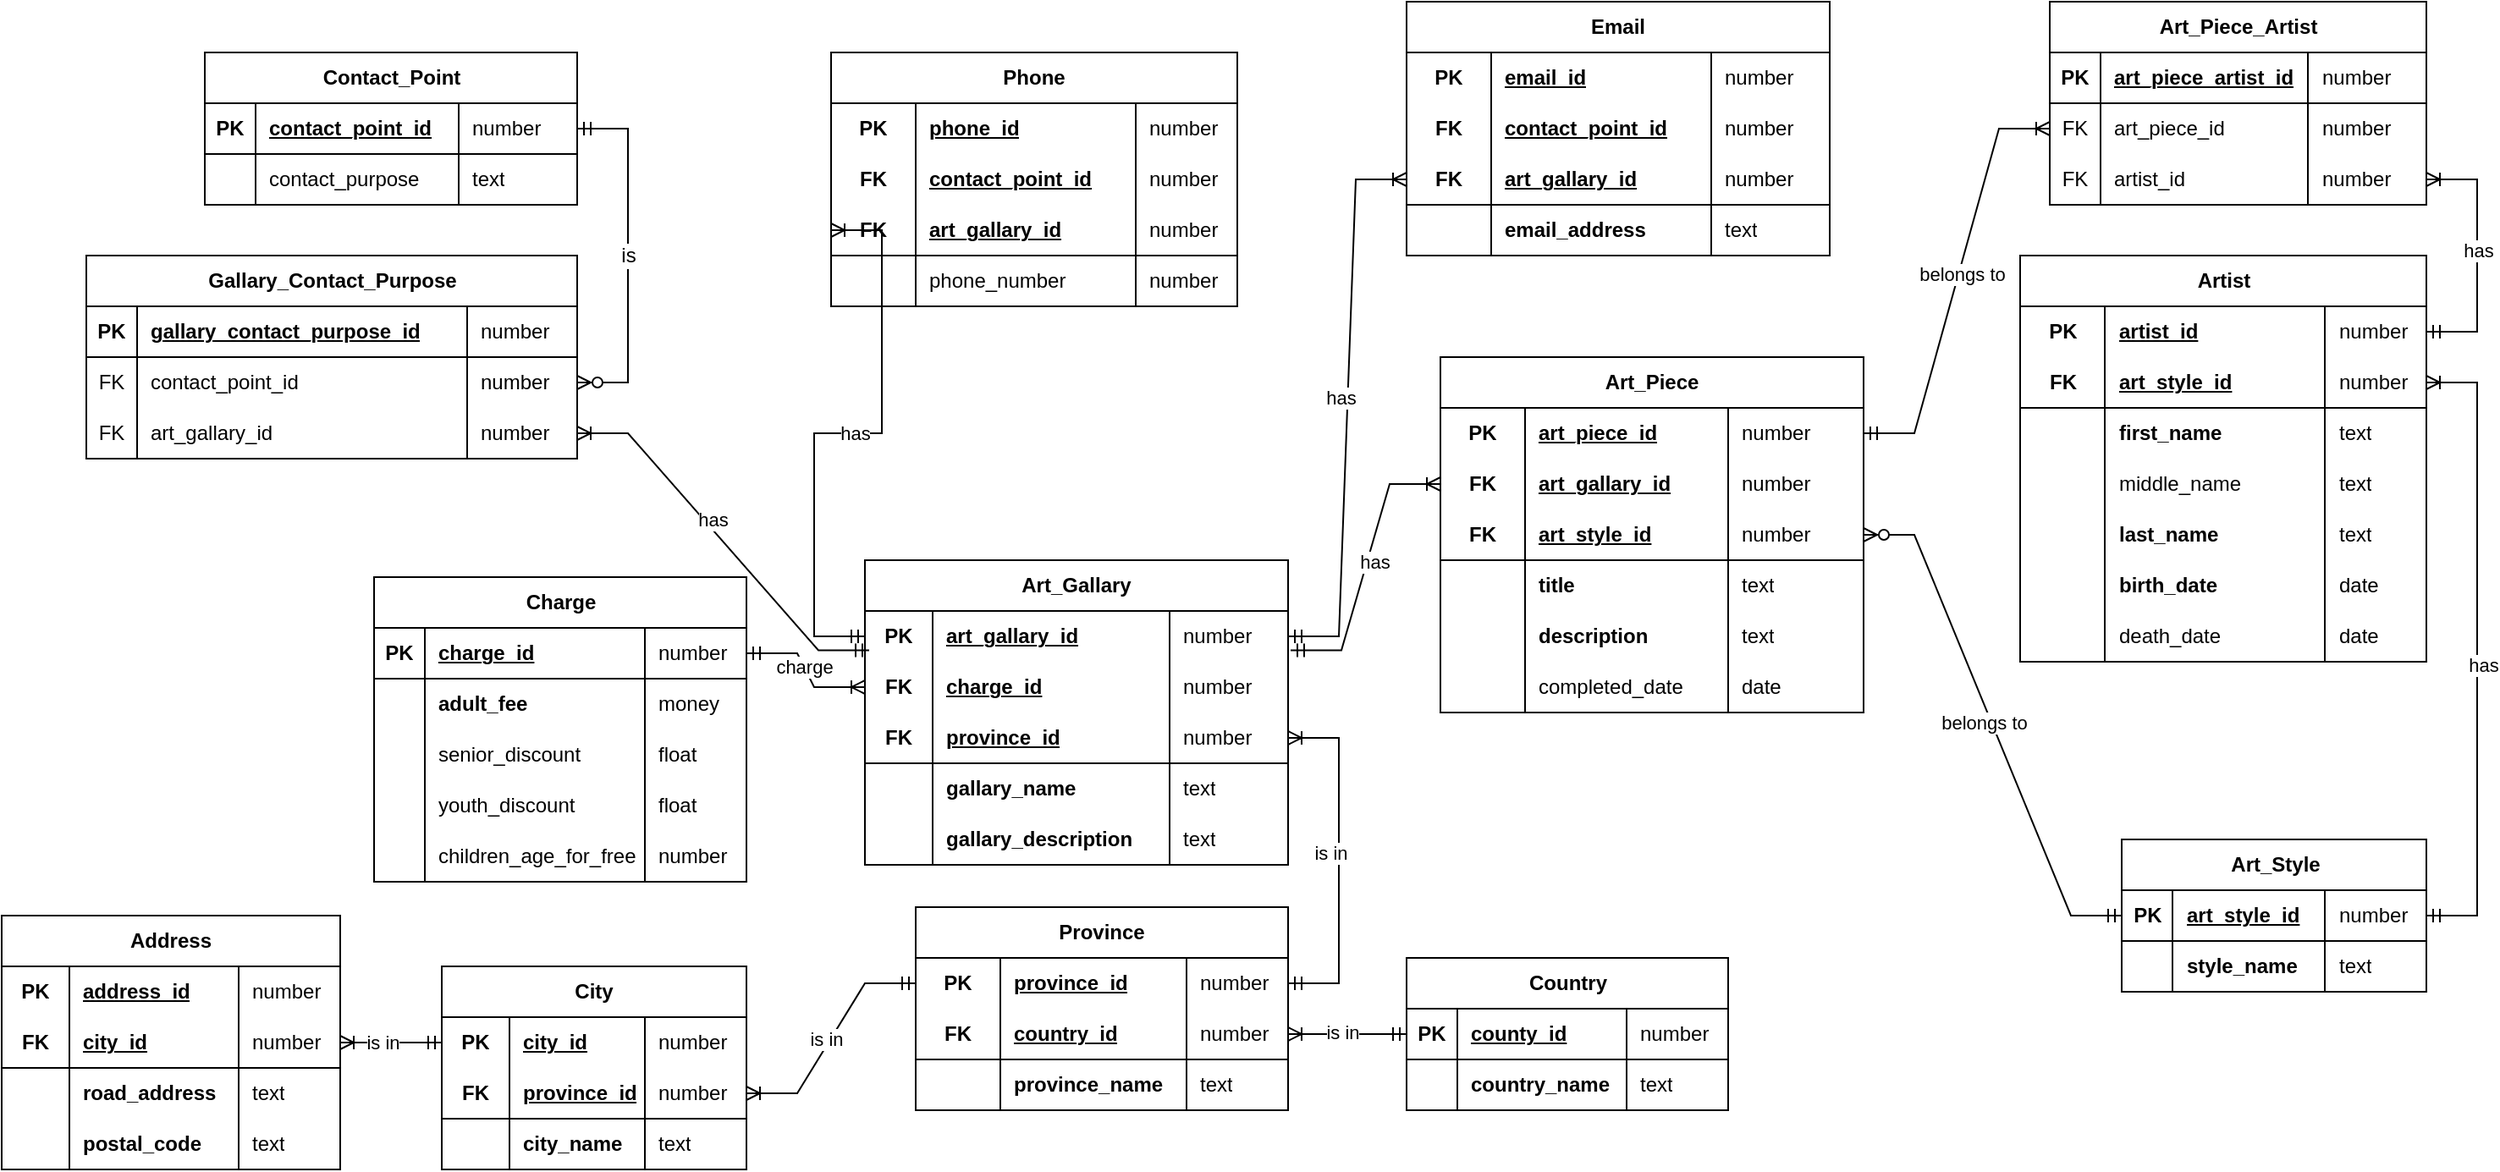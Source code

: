 <mxfile version="24.7.17">
  <diagram id="R2lEEEUBdFMjLlhIrx00" name="Page-1">
    <mxGraphModel dx="1593" dy="829" grid="1" gridSize="10" guides="1" tooltips="1" connect="1" arrows="1" fold="1" page="1" pageScale="1" pageWidth="850" pageHeight="1100" math="0" shadow="0" extFonts="Permanent Marker^https://fonts.googleapis.com/css?family=Permanent+Marker">
      <root>
        <mxCell id="0" />
        <mxCell id="1" parent="0" />
        <mxCell id="3Ezc2zgL5UM-MFxwJ3yi-92" value="Charge" style="shape=table;startSize=30;container=1;collapsible=1;childLayout=tableLayout;fixedRows=1;rowLines=0;fontStyle=1;align=center;resizeLast=1;html=1;" parent="1" vertex="1">
          <mxGeometry x="260" y="350" width="220" height="180" as="geometry" />
        </mxCell>
        <mxCell id="3Ezc2zgL5UM-MFxwJ3yi-93" value="" style="shape=tableRow;horizontal=0;startSize=0;swimlaneHead=0;swimlaneBody=0;fillColor=none;collapsible=0;dropTarget=0;points=[[0,0.5],[1,0.5]];portConstraint=eastwest;top=0;left=0;right=0;bottom=1;" parent="3Ezc2zgL5UM-MFxwJ3yi-92" vertex="1">
          <mxGeometry y="30" width="220" height="30" as="geometry" />
        </mxCell>
        <mxCell id="3Ezc2zgL5UM-MFxwJ3yi-94" value="PK" style="shape=partialRectangle;connectable=0;fillColor=none;top=0;left=0;bottom=0;right=0;fontStyle=1;overflow=hidden;whiteSpace=wrap;html=1;" parent="3Ezc2zgL5UM-MFxwJ3yi-93" vertex="1">
          <mxGeometry width="30" height="30" as="geometry">
            <mxRectangle width="30" height="30" as="alternateBounds" />
          </mxGeometry>
        </mxCell>
        <mxCell id="3Ezc2zgL5UM-MFxwJ3yi-95" value="charge_id" style="shape=partialRectangle;connectable=0;fillColor=none;top=0;left=0;bottom=0;right=0;align=left;spacingLeft=6;fontStyle=5;overflow=hidden;whiteSpace=wrap;html=1;" parent="3Ezc2zgL5UM-MFxwJ3yi-93" vertex="1">
          <mxGeometry x="30" width="130" height="30" as="geometry">
            <mxRectangle width="130" height="30" as="alternateBounds" />
          </mxGeometry>
        </mxCell>
        <mxCell id="1kDg9G0LtiiuNaxr3lza-365" value="number" style="shape=partialRectangle;connectable=0;fillColor=none;top=0;left=0;bottom=0;right=0;align=left;spacingLeft=6;fontStyle=0;overflow=hidden;whiteSpace=wrap;html=1;" vertex="1" parent="3Ezc2zgL5UM-MFxwJ3yi-93">
          <mxGeometry x="160" width="60" height="30" as="geometry">
            <mxRectangle width="60" height="30" as="alternateBounds" />
          </mxGeometry>
        </mxCell>
        <mxCell id="3Ezc2zgL5UM-MFxwJ3yi-96" value="" style="shape=tableRow;horizontal=0;startSize=0;swimlaneHead=0;swimlaneBody=0;fillColor=none;collapsible=0;dropTarget=0;points=[[0,0.5],[1,0.5]];portConstraint=eastwest;top=0;left=0;right=0;bottom=0;" parent="3Ezc2zgL5UM-MFxwJ3yi-92" vertex="1">
          <mxGeometry y="60" width="220" height="30" as="geometry" />
        </mxCell>
        <mxCell id="3Ezc2zgL5UM-MFxwJ3yi-97" value="" style="shape=partialRectangle;connectable=0;fillColor=none;top=0;left=0;bottom=0;right=0;editable=1;overflow=hidden;whiteSpace=wrap;html=1;" parent="3Ezc2zgL5UM-MFxwJ3yi-96" vertex="1">
          <mxGeometry width="30" height="30" as="geometry">
            <mxRectangle width="30" height="30" as="alternateBounds" />
          </mxGeometry>
        </mxCell>
        <mxCell id="3Ezc2zgL5UM-MFxwJ3yi-98" value="adult_fee" style="shape=partialRectangle;connectable=0;fillColor=none;top=0;left=0;bottom=0;right=0;align=left;spacingLeft=6;overflow=hidden;whiteSpace=wrap;html=1;fontStyle=1" parent="3Ezc2zgL5UM-MFxwJ3yi-96" vertex="1">
          <mxGeometry x="30" width="130" height="30" as="geometry">
            <mxRectangle width="130" height="30" as="alternateBounds" />
          </mxGeometry>
        </mxCell>
        <mxCell id="1kDg9G0LtiiuNaxr3lza-366" value="money" style="shape=partialRectangle;connectable=0;fillColor=none;top=0;left=0;bottom=0;right=0;align=left;spacingLeft=6;overflow=hidden;whiteSpace=wrap;html=1;fontStyle=0" vertex="1" parent="3Ezc2zgL5UM-MFxwJ3yi-96">
          <mxGeometry x="160" width="60" height="30" as="geometry">
            <mxRectangle width="60" height="30" as="alternateBounds" />
          </mxGeometry>
        </mxCell>
        <mxCell id="3Ezc2zgL5UM-MFxwJ3yi-99" value="" style="shape=tableRow;horizontal=0;startSize=0;swimlaneHead=0;swimlaneBody=0;fillColor=none;collapsible=0;dropTarget=0;points=[[0,0.5],[1,0.5]];portConstraint=eastwest;top=0;left=0;right=0;bottom=0;" parent="3Ezc2zgL5UM-MFxwJ3yi-92" vertex="1">
          <mxGeometry y="90" width="220" height="30" as="geometry" />
        </mxCell>
        <mxCell id="3Ezc2zgL5UM-MFxwJ3yi-100" value="" style="shape=partialRectangle;connectable=0;fillColor=none;top=0;left=0;bottom=0;right=0;editable=1;overflow=hidden;whiteSpace=wrap;html=1;" parent="3Ezc2zgL5UM-MFxwJ3yi-99" vertex="1">
          <mxGeometry width="30" height="30" as="geometry">
            <mxRectangle width="30" height="30" as="alternateBounds" />
          </mxGeometry>
        </mxCell>
        <mxCell id="3Ezc2zgL5UM-MFxwJ3yi-101" value="senior_discount" style="shape=partialRectangle;connectable=0;fillColor=none;top=0;left=0;bottom=0;right=0;align=left;spacingLeft=6;overflow=hidden;whiteSpace=wrap;html=1;" parent="3Ezc2zgL5UM-MFxwJ3yi-99" vertex="1">
          <mxGeometry x="30" width="130" height="30" as="geometry">
            <mxRectangle width="130" height="30" as="alternateBounds" />
          </mxGeometry>
        </mxCell>
        <mxCell id="1kDg9G0LtiiuNaxr3lza-367" value="float" style="shape=partialRectangle;connectable=0;fillColor=none;top=0;left=0;bottom=0;right=0;align=left;spacingLeft=6;overflow=hidden;whiteSpace=wrap;html=1;" vertex="1" parent="3Ezc2zgL5UM-MFxwJ3yi-99">
          <mxGeometry x="160" width="60" height="30" as="geometry">
            <mxRectangle width="60" height="30" as="alternateBounds" />
          </mxGeometry>
        </mxCell>
        <mxCell id="3Ezc2zgL5UM-MFxwJ3yi-102" value="" style="shape=tableRow;horizontal=0;startSize=0;swimlaneHead=0;swimlaneBody=0;fillColor=none;collapsible=0;dropTarget=0;points=[[0,0.5],[1,0.5]];portConstraint=eastwest;top=0;left=0;right=0;bottom=0;" parent="3Ezc2zgL5UM-MFxwJ3yi-92" vertex="1">
          <mxGeometry y="120" width="220" height="30" as="geometry" />
        </mxCell>
        <mxCell id="3Ezc2zgL5UM-MFxwJ3yi-103" value="" style="shape=partialRectangle;connectable=0;fillColor=none;top=0;left=0;bottom=0;right=0;editable=1;overflow=hidden;whiteSpace=wrap;html=1;" parent="3Ezc2zgL5UM-MFxwJ3yi-102" vertex="1">
          <mxGeometry width="30" height="30" as="geometry">
            <mxRectangle width="30" height="30" as="alternateBounds" />
          </mxGeometry>
        </mxCell>
        <mxCell id="3Ezc2zgL5UM-MFxwJ3yi-104" value="youth_discount" style="shape=partialRectangle;connectable=0;fillColor=none;top=0;left=0;bottom=0;right=0;align=left;spacingLeft=6;overflow=hidden;whiteSpace=wrap;html=1;" parent="3Ezc2zgL5UM-MFxwJ3yi-102" vertex="1">
          <mxGeometry x="30" width="130" height="30" as="geometry">
            <mxRectangle width="130" height="30" as="alternateBounds" />
          </mxGeometry>
        </mxCell>
        <mxCell id="1kDg9G0LtiiuNaxr3lza-368" value="float" style="shape=partialRectangle;connectable=0;fillColor=none;top=0;left=0;bottom=0;right=0;align=left;spacingLeft=6;overflow=hidden;whiteSpace=wrap;html=1;" vertex="1" parent="3Ezc2zgL5UM-MFxwJ3yi-102">
          <mxGeometry x="160" width="60" height="30" as="geometry">
            <mxRectangle width="60" height="30" as="alternateBounds" />
          </mxGeometry>
        </mxCell>
        <mxCell id="1kDg9G0LtiiuNaxr3lza-358" style="shape=tableRow;horizontal=0;startSize=0;swimlaneHead=0;swimlaneBody=0;fillColor=none;collapsible=0;dropTarget=0;points=[[0,0.5],[1,0.5]];portConstraint=eastwest;top=0;left=0;right=0;bottom=0;" vertex="1" parent="3Ezc2zgL5UM-MFxwJ3yi-92">
          <mxGeometry y="150" width="220" height="30" as="geometry" />
        </mxCell>
        <mxCell id="1kDg9G0LtiiuNaxr3lza-359" style="shape=partialRectangle;connectable=0;fillColor=none;top=0;left=0;bottom=0;right=0;editable=1;overflow=hidden;whiteSpace=wrap;html=1;" vertex="1" parent="1kDg9G0LtiiuNaxr3lza-358">
          <mxGeometry width="30" height="30" as="geometry">
            <mxRectangle width="30" height="30" as="alternateBounds" />
          </mxGeometry>
        </mxCell>
        <mxCell id="1kDg9G0LtiiuNaxr3lza-360" value="children_age_for_free" style="shape=partialRectangle;connectable=0;fillColor=none;top=0;left=0;bottom=0;right=0;align=left;spacingLeft=6;overflow=hidden;whiteSpace=wrap;html=1;" vertex="1" parent="1kDg9G0LtiiuNaxr3lza-358">
          <mxGeometry x="30" width="130" height="30" as="geometry">
            <mxRectangle width="130" height="30" as="alternateBounds" />
          </mxGeometry>
        </mxCell>
        <mxCell id="1kDg9G0LtiiuNaxr3lza-369" value="number" style="shape=partialRectangle;connectable=0;fillColor=none;top=0;left=0;bottom=0;right=0;align=left;spacingLeft=6;overflow=hidden;whiteSpace=wrap;html=1;" vertex="1" parent="1kDg9G0LtiiuNaxr3lza-358">
          <mxGeometry x="160" width="60" height="30" as="geometry">
            <mxRectangle width="60" height="30" as="alternateBounds" />
          </mxGeometry>
        </mxCell>
        <mxCell id="3Ezc2zgL5UM-MFxwJ3yi-105" value="Art_Style" style="shape=table;startSize=30;container=1;collapsible=1;childLayout=tableLayout;fixedRows=1;rowLines=0;fontStyle=1;align=center;resizeLast=1;html=1;" parent="1" vertex="1">
          <mxGeometry x="1292.5" y="505" width="180" height="90" as="geometry" />
        </mxCell>
        <mxCell id="3Ezc2zgL5UM-MFxwJ3yi-106" value="" style="shape=tableRow;horizontal=0;startSize=0;swimlaneHead=0;swimlaneBody=0;fillColor=none;collapsible=0;dropTarget=0;points=[[0,0.5],[1,0.5]];portConstraint=eastwest;top=0;left=0;right=0;bottom=1;" parent="3Ezc2zgL5UM-MFxwJ3yi-105" vertex="1">
          <mxGeometry y="30" width="180" height="30" as="geometry" />
        </mxCell>
        <mxCell id="3Ezc2zgL5UM-MFxwJ3yi-107" value="PK" style="shape=partialRectangle;connectable=0;fillColor=none;top=0;left=0;bottom=0;right=0;fontStyle=1;overflow=hidden;whiteSpace=wrap;html=1;" parent="3Ezc2zgL5UM-MFxwJ3yi-106" vertex="1">
          <mxGeometry width="30" height="30" as="geometry">
            <mxRectangle width="30" height="30" as="alternateBounds" />
          </mxGeometry>
        </mxCell>
        <mxCell id="3Ezc2zgL5UM-MFxwJ3yi-108" value="art_style_id" style="shape=partialRectangle;connectable=0;fillColor=none;top=0;left=0;bottom=0;right=0;align=left;spacingLeft=6;fontStyle=5;overflow=hidden;whiteSpace=wrap;html=1;" parent="3Ezc2zgL5UM-MFxwJ3yi-106" vertex="1">
          <mxGeometry x="30" width="90.0" height="30" as="geometry">
            <mxRectangle width="90.0" height="30" as="alternateBounds" />
          </mxGeometry>
        </mxCell>
        <mxCell id="1kDg9G0LtiiuNaxr3lza-345" value="number" style="shape=partialRectangle;connectable=0;fillColor=none;top=0;left=0;bottom=0;right=0;align=left;spacingLeft=6;fontStyle=0;overflow=hidden;whiteSpace=wrap;html=1;" vertex="1" parent="3Ezc2zgL5UM-MFxwJ3yi-106">
          <mxGeometry x="120.0" width="60.0" height="30" as="geometry">
            <mxRectangle width="60.0" height="30" as="alternateBounds" />
          </mxGeometry>
        </mxCell>
        <mxCell id="3Ezc2zgL5UM-MFxwJ3yi-109" value="" style="shape=tableRow;horizontal=0;startSize=0;swimlaneHead=0;swimlaneBody=0;fillColor=none;collapsible=0;dropTarget=0;points=[[0,0.5],[1,0.5]];portConstraint=eastwest;top=0;left=0;right=0;bottom=0;" parent="3Ezc2zgL5UM-MFxwJ3yi-105" vertex="1">
          <mxGeometry y="60" width="180" height="30" as="geometry" />
        </mxCell>
        <mxCell id="3Ezc2zgL5UM-MFxwJ3yi-110" value="" style="shape=partialRectangle;connectable=0;fillColor=none;top=0;left=0;bottom=0;right=0;editable=1;overflow=hidden;whiteSpace=wrap;html=1;" parent="3Ezc2zgL5UM-MFxwJ3yi-109" vertex="1">
          <mxGeometry width="30" height="30" as="geometry">
            <mxRectangle width="30" height="30" as="alternateBounds" />
          </mxGeometry>
        </mxCell>
        <mxCell id="3Ezc2zgL5UM-MFxwJ3yi-111" value="style_name" style="shape=partialRectangle;connectable=0;fillColor=none;top=0;left=0;bottom=0;right=0;align=left;spacingLeft=6;overflow=hidden;whiteSpace=wrap;html=1;fontStyle=1" parent="3Ezc2zgL5UM-MFxwJ3yi-109" vertex="1">
          <mxGeometry x="30" width="90.0" height="30" as="geometry">
            <mxRectangle width="90.0" height="30" as="alternateBounds" />
          </mxGeometry>
        </mxCell>
        <mxCell id="1kDg9G0LtiiuNaxr3lza-346" value="text" style="shape=partialRectangle;connectable=0;fillColor=none;top=0;left=0;bottom=0;right=0;align=left;spacingLeft=6;overflow=hidden;whiteSpace=wrap;html=1;fontStyle=0" vertex="1" parent="3Ezc2zgL5UM-MFxwJ3yi-109">
          <mxGeometry x="120.0" width="60.0" height="30" as="geometry">
            <mxRectangle width="60.0" height="30" as="alternateBounds" />
          </mxGeometry>
        </mxCell>
        <mxCell id="3Ezc2zgL5UM-MFxwJ3yi-130" value="Country" style="shape=table;startSize=30;container=1;collapsible=1;childLayout=tableLayout;fixedRows=1;rowLines=0;fontStyle=1;align=center;resizeLast=1;html=1;" parent="1" vertex="1">
          <mxGeometry x="870" y="575" width="190.0" height="90" as="geometry" />
        </mxCell>
        <mxCell id="3Ezc2zgL5UM-MFxwJ3yi-131" value="" style="shape=tableRow;horizontal=0;startSize=0;swimlaneHead=0;swimlaneBody=0;fillColor=none;collapsible=0;dropTarget=0;points=[[0,0.5],[1,0.5]];portConstraint=eastwest;top=0;left=0;right=0;bottom=1;" parent="3Ezc2zgL5UM-MFxwJ3yi-130" vertex="1">
          <mxGeometry y="30" width="190.0" height="30" as="geometry" />
        </mxCell>
        <mxCell id="3Ezc2zgL5UM-MFxwJ3yi-132" value="PK" style="shape=partialRectangle;connectable=0;fillColor=none;top=0;left=0;bottom=0;right=0;fontStyle=1;overflow=hidden;whiteSpace=wrap;html=1;" parent="3Ezc2zgL5UM-MFxwJ3yi-131" vertex="1">
          <mxGeometry width="30" height="30" as="geometry">
            <mxRectangle width="30" height="30" as="alternateBounds" />
          </mxGeometry>
        </mxCell>
        <mxCell id="3Ezc2zgL5UM-MFxwJ3yi-133" value="county_id" style="shape=partialRectangle;connectable=0;fillColor=none;top=0;left=0;bottom=0;right=0;align=left;spacingLeft=6;fontStyle=5;overflow=hidden;whiteSpace=wrap;html=1;" parent="3Ezc2zgL5UM-MFxwJ3yi-131" vertex="1">
          <mxGeometry x="30" width="100" height="30" as="geometry">
            <mxRectangle width="100" height="30" as="alternateBounds" />
          </mxGeometry>
        </mxCell>
        <mxCell id="1kDg9G0LtiiuNaxr3lza-413" value="number" style="shape=partialRectangle;connectable=0;fillColor=none;top=0;left=0;bottom=0;right=0;align=left;spacingLeft=6;fontStyle=0;overflow=hidden;whiteSpace=wrap;html=1;" vertex="1" parent="3Ezc2zgL5UM-MFxwJ3yi-131">
          <mxGeometry x="130" width="60.0" height="30" as="geometry">
            <mxRectangle width="60.0" height="30" as="alternateBounds" />
          </mxGeometry>
        </mxCell>
        <mxCell id="3Ezc2zgL5UM-MFxwJ3yi-134" value="" style="shape=tableRow;horizontal=0;startSize=0;swimlaneHead=0;swimlaneBody=0;fillColor=none;collapsible=0;dropTarget=0;points=[[0,0.5],[1,0.5]];portConstraint=eastwest;top=0;left=0;right=0;bottom=0;" parent="3Ezc2zgL5UM-MFxwJ3yi-130" vertex="1">
          <mxGeometry y="60" width="190.0" height="30" as="geometry" />
        </mxCell>
        <mxCell id="3Ezc2zgL5UM-MFxwJ3yi-135" value="" style="shape=partialRectangle;connectable=0;fillColor=none;top=0;left=0;bottom=0;right=0;editable=1;overflow=hidden;whiteSpace=wrap;html=1;" parent="3Ezc2zgL5UM-MFxwJ3yi-134" vertex="1">
          <mxGeometry width="30" height="30" as="geometry">
            <mxRectangle width="30" height="30" as="alternateBounds" />
          </mxGeometry>
        </mxCell>
        <mxCell id="3Ezc2zgL5UM-MFxwJ3yi-136" value="country_name" style="shape=partialRectangle;connectable=0;fillColor=none;top=0;left=0;bottom=0;right=0;align=left;spacingLeft=6;overflow=hidden;whiteSpace=wrap;html=1;fontStyle=1" parent="3Ezc2zgL5UM-MFxwJ3yi-134" vertex="1">
          <mxGeometry x="30" width="100" height="30" as="geometry">
            <mxRectangle width="100" height="30" as="alternateBounds" />
          </mxGeometry>
        </mxCell>
        <mxCell id="1kDg9G0LtiiuNaxr3lza-414" value="text" style="shape=partialRectangle;connectable=0;fillColor=none;top=0;left=0;bottom=0;right=0;align=left;spacingLeft=6;overflow=hidden;whiteSpace=wrap;html=1;" vertex="1" parent="3Ezc2zgL5UM-MFxwJ3yi-134">
          <mxGeometry x="130" width="60.0" height="30" as="geometry">
            <mxRectangle width="60.0" height="30" as="alternateBounds" />
          </mxGeometry>
        </mxCell>
        <mxCell id="3Ezc2zgL5UM-MFxwJ3yi-156" value="Art_Gallary" style="shape=table;startSize=30;container=1;collapsible=1;childLayout=tableLayout;fixedRows=1;rowLines=0;fontStyle=1;align=center;resizeLast=1;html=1;whiteSpace=wrap;" parent="1" vertex="1">
          <mxGeometry x="550" y="340" width="250" height="180" as="geometry" />
        </mxCell>
        <mxCell id="3Ezc2zgL5UM-MFxwJ3yi-157" value="" style="shape=tableRow;horizontal=0;startSize=0;swimlaneHead=0;swimlaneBody=0;fillColor=none;collapsible=0;dropTarget=0;points=[[0,0.5],[1,0.5]];portConstraint=eastwest;top=0;left=0;right=0;bottom=0;html=1;" parent="3Ezc2zgL5UM-MFxwJ3yi-156" vertex="1">
          <mxGeometry y="30" width="250" height="30" as="geometry" />
        </mxCell>
        <mxCell id="3Ezc2zgL5UM-MFxwJ3yi-158" value="PK" style="shape=partialRectangle;connectable=0;fillColor=none;top=0;left=0;bottom=0;right=0;fontStyle=1;overflow=hidden;html=1;whiteSpace=wrap;" parent="3Ezc2zgL5UM-MFxwJ3yi-157" vertex="1">
          <mxGeometry width="40" height="30" as="geometry">
            <mxRectangle width="40" height="30" as="alternateBounds" />
          </mxGeometry>
        </mxCell>
        <mxCell id="3Ezc2zgL5UM-MFxwJ3yi-159" value="art_gallary_id" style="shape=partialRectangle;connectable=0;fillColor=none;top=0;left=0;bottom=0;right=0;align=left;spacingLeft=6;fontStyle=5;overflow=hidden;html=1;whiteSpace=wrap;" parent="3Ezc2zgL5UM-MFxwJ3yi-157" vertex="1">
          <mxGeometry x="40" width="140" height="30" as="geometry">
            <mxRectangle width="140" height="30" as="alternateBounds" />
          </mxGeometry>
        </mxCell>
        <mxCell id="1kDg9G0LtiiuNaxr3lza-7" value="number" style="shape=partialRectangle;connectable=0;fillColor=none;top=0;left=0;bottom=0;right=0;align=left;spacingLeft=6;fontStyle=0;overflow=hidden;html=1;whiteSpace=wrap;" vertex="1" parent="3Ezc2zgL5UM-MFxwJ3yi-157">
          <mxGeometry x="180" width="70" height="30" as="geometry">
            <mxRectangle width="70" height="30" as="alternateBounds" />
          </mxGeometry>
        </mxCell>
        <mxCell id="1kDg9G0LtiiuNaxr3lza-361" style="shape=tableRow;horizontal=0;startSize=0;swimlaneHead=0;swimlaneBody=0;fillColor=none;collapsible=0;dropTarget=0;points=[[0,0.5],[1,0.5]];portConstraint=eastwest;top=0;left=0;right=0;bottom=0;html=1;" vertex="1" parent="3Ezc2zgL5UM-MFxwJ3yi-156">
          <mxGeometry y="60" width="250" height="30" as="geometry" />
        </mxCell>
        <mxCell id="1kDg9G0LtiiuNaxr3lza-362" value="FK" style="shape=partialRectangle;connectable=0;fillColor=none;top=0;left=0;bottom=0;right=0;fontStyle=1;overflow=hidden;html=1;whiteSpace=wrap;" vertex="1" parent="1kDg9G0LtiiuNaxr3lza-361">
          <mxGeometry width="40" height="30" as="geometry">
            <mxRectangle width="40" height="30" as="alternateBounds" />
          </mxGeometry>
        </mxCell>
        <mxCell id="1kDg9G0LtiiuNaxr3lza-363" value="charge_id" style="shape=partialRectangle;connectable=0;fillColor=none;top=0;left=0;bottom=0;right=0;align=left;spacingLeft=6;fontStyle=5;overflow=hidden;html=1;whiteSpace=wrap;" vertex="1" parent="1kDg9G0LtiiuNaxr3lza-361">
          <mxGeometry x="40" width="140" height="30" as="geometry">
            <mxRectangle width="140" height="30" as="alternateBounds" />
          </mxGeometry>
        </mxCell>
        <mxCell id="1kDg9G0LtiiuNaxr3lza-364" value="number" style="shape=partialRectangle;connectable=0;fillColor=none;top=0;left=0;bottom=0;right=0;align=left;spacingLeft=6;fontStyle=0;overflow=hidden;html=1;whiteSpace=wrap;" vertex="1" parent="1kDg9G0LtiiuNaxr3lza-361">
          <mxGeometry x="180" width="70" height="30" as="geometry">
            <mxRectangle width="70" height="30" as="alternateBounds" />
          </mxGeometry>
        </mxCell>
        <mxCell id="3Ezc2zgL5UM-MFxwJ3yi-160" value="" style="shape=tableRow;horizontal=0;startSize=0;swimlaneHead=0;swimlaneBody=0;fillColor=none;collapsible=0;dropTarget=0;points=[[0,0.5],[1,0.5]];portConstraint=eastwest;top=0;left=0;right=0;bottom=1;html=1;" parent="3Ezc2zgL5UM-MFxwJ3yi-156" vertex="1">
          <mxGeometry y="90" width="250" height="30" as="geometry" />
        </mxCell>
        <mxCell id="3Ezc2zgL5UM-MFxwJ3yi-161" value="FK" style="shape=partialRectangle;connectable=0;fillColor=none;top=0;left=0;bottom=0;right=0;fontStyle=1;overflow=hidden;html=1;whiteSpace=wrap;" parent="3Ezc2zgL5UM-MFxwJ3yi-160" vertex="1">
          <mxGeometry width="40" height="30" as="geometry">
            <mxRectangle width="40" height="30" as="alternateBounds" />
          </mxGeometry>
        </mxCell>
        <mxCell id="3Ezc2zgL5UM-MFxwJ3yi-162" value="province_id" style="shape=partialRectangle;connectable=0;fillColor=none;top=0;left=0;bottom=0;right=0;align=left;spacingLeft=6;fontStyle=5;overflow=hidden;html=1;whiteSpace=wrap;" parent="3Ezc2zgL5UM-MFxwJ3yi-160" vertex="1">
          <mxGeometry x="40" width="140" height="30" as="geometry">
            <mxRectangle width="140" height="30" as="alternateBounds" />
          </mxGeometry>
        </mxCell>
        <mxCell id="1kDg9G0LtiiuNaxr3lza-8" value="number" style="shape=partialRectangle;connectable=0;fillColor=none;top=0;left=0;bottom=0;right=0;align=left;spacingLeft=6;fontStyle=0;overflow=hidden;html=1;whiteSpace=wrap;" vertex="1" parent="3Ezc2zgL5UM-MFxwJ3yi-160">
          <mxGeometry x="180" width="70" height="30" as="geometry">
            <mxRectangle width="70" height="30" as="alternateBounds" />
          </mxGeometry>
        </mxCell>
        <mxCell id="3Ezc2zgL5UM-MFxwJ3yi-163" value="" style="shape=tableRow;horizontal=0;startSize=0;swimlaneHead=0;swimlaneBody=0;fillColor=none;collapsible=0;dropTarget=0;points=[[0,0.5],[1,0.5]];portConstraint=eastwest;top=0;left=0;right=0;bottom=0;html=1;" parent="3Ezc2zgL5UM-MFxwJ3yi-156" vertex="1">
          <mxGeometry y="120" width="250" height="30" as="geometry" />
        </mxCell>
        <mxCell id="3Ezc2zgL5UM-MFxwJ3yi-164" value="" style="shape=partialRectangle;connectable=0;fillColor=none;top=0;left=0;bottom=0;right=0;editable=1;overflow=hidden;html=1;whiteSpace=wrap;" parent="3Ezc2zgL5UM-MFxwJ3yi-163" vertex="1">
          <mxGeometry width="40" height="30" as="geometry">
            <mxRectangle width="40" height="30" as="alternateBounds" />
          </mxGeometry>
        </mxCell>
        <mxCell id="3Ezc2zgL5UM-MFxwJ3yi-165" value="gallary_name" style="shape=partialRectangle;connectable=0;fillColor=none;top=0;left=0;bottom=0;right=0;align=left;spacingLeft=6;overflow=hidden;html=1;whiteSpace=wrap;fontStyle=1" parent="3Ezc2zgL5UM-MFxwJ3yi-163" vertex="1">
          <mxGeometry x="40" width="140" height="30" as="geometry">
            <mxRectangle width="140" height="30" as="alternateBounds" />
          </mxGeometry>
        </mxCell>
        <mxCell id="1kDg9G0LtiiuNaxr3lza-9" value="text" style="shape=partialRectangle;connectable=0;fillColor=none;top=0;left=0;bottom=0;right=0;align=left;spacingLeft=6;overflow=hidden;html=1;whiteSpace=wrap;fontStyle=0" vertex="1" parent="3Ezc2zgL5UM-MFxwJ3yi-163">
          <mxGeometry x="180" width="70" height="30" as="geometry">
            <mxRectangle width="70" height="30" as="alternateBounds" />
          </mxGeometry>
        </mxCell>
        <mxCell id="3Ezc2zgL5UM-MFxwJ3yi-166" value="" style="shape=tableRow;horizontal=0;startSize=0;swimlaneHead=0;swimlaneBody=0;fillColor=none;collapsible=0;dropTarget=0;points=[[0,0.5],[1,0.5]];portConstraint=eastwest;top=0;left=0;right=0;bottom=0;html=1;" parent="3Ezc2zgL5UM-MFxwJ3yi-156" vertex="1">
          <mxGeometry y="150" width="250" height="30" as="geometry" />
        </mxCell>
        <mxCell id="3Ezc2zgL5UM-MFxwJ3yi-167" value="" style="shape=partialRectangle;connectable=0;fillColor=none;top=0;left=0;bottom=0;right=0;editable=1;overflow=hidden;html=1;whiteSpace=wrap;" parent="3Ezc2zgL5UM-MFxwJ3yi-166" vertex="1">
          <mxGeometry width="40" height="30" as="geometry">
            <mxRectangle width="40" height="30" as="alternateBounds" />
          </mxGeometry>
        </mxCell>
        <mxCell id="3Ezc2zgL5UM-MFxwJ3yi-168" value="gallary_description" style="shape=partialRectangle;connectable=0;fillColor=none;top=0;left=0;bottom=0;right=0;align=left;spacingLeft=6;overflow=hidden;html=1;whiteSpace=wrap;fontStyle=1" parent="3Ezc2zgL5UM-MFxwJ3yi-166" vertex="1">
          <mxGeometry x="40" width="140" height="30" as="geometry">
            <mxRectangle width="140" height="30" as="alternateBounds" />
          </mxGeometry>
        </mxCell>
        <mxCell id="1kDg9G0LtiiuNaxr3lza-10" value="text" style="shape=partialRectangle;connectable=0;fillColor=none;top=0;left=0;bottom=0;right=0;align=left;spacingLeft=6;overflow=hidden;html=1;whiteSpace=wrap;fontStyle=0" vertex="1" parent="3Ezc2zgL5UM-MFxwJ3yi-166">
          <mxGeometry x="180" width="70" height="30" as="geometry">
            <mxRectangle width="70" height="30" as="alternateBounds" />
          </mxGeometry>
        </mxCell>
        <mxCell id="1kDg9G0LtiiuNaxr3lza-98" value="Phone" style="shape=table;startSize=30;container=1;collapsible=1;childLayout=tableLayout;fixedRows=1;rowLines=0;fontStyle=1;align=center;resizeLast=1;html=1;whiteSpace=wrap;" vertex="1" parent="1">
          <mxGeometry x="530" y="40" width="240.0" height="150" as="geometry" />
        </mxCell>
        <mxCell id="1kDg9G0LtiiuNaxr3lza-99" value="" style="shape=tableRow;horizontal=0;startSize=0;swimlaneHead=0;swimlaneBody=0;fillColor=none;collapsible=0;dropTarget=0;points=[[0,0.5],[1,0.5]];portConstraint=eastwest;top=0;left=0;right=0;bottom=0;html=1;" vertex="1" parent="1kDg9G0LtiiuNaxr3lza-98">
          <mxGeometry y="30" width="240.0" height="30" as="geometry" />
        </mxCell>
        <mxCell id="1kDg9G0LtiiuNaxr3lza-100" value="PK" style="shape=partialRectangle;connectable=0;fillColor=none;top=0;left=0;bottom=0;right=0;fontStyle=1;overflow=hidden;html=1;whiteSpace=wrap;" vertex="1" parent="1kDg9G0LtiiuNaxr3lza-99">
          <mxGeometry width="50.0" height="30" as="geometry">
            <mxRectangle width="50.0" height="30" as="alternateBounds" />
          </mxGeometry>
        </mxCell>
        <mxCell id="1kDg9G0LtiiuNaxr3lza-101" value="phone_id" style="shape=partialRectangle;connectable=0;fillColor=none;top=0;left=0;bottom=0;right=0;align=left;spacingLeft=6;fontStyle=5;overflow=hidden;html=1;whiteSpace=wrap;" vertex="1" parent="1kDg9G0LtiiuNaxr3lza-99">
          <mxGeometry x="50.0" width="130.0" height="30" as="geometry">
            <mxRectangle width="130.0" height="30" as="alternateBounds" />
          </mxGeometry>
        </mxCell>
        <mxCell id="1kDg9G0LtiiuNaxr3lza-427" value="number" style="shape=partialRectangle;connectable=0;fillColor=none;top=0;left=0;bottom=0;right=0;align=left;spacingLeft=6;fontStyle=0;overflow=hidden;html=1;whiteSpace=wrap;" vertex="1" parent="1kDg9G0LtiiuNaxr3lza-99">
          <mxGeometry x="180" width="60.0" height="30" as="geometry">
            <mxRectangle width="60.0" height="30" as="alternateBounds" />
          </mxGeometry>
        </mxCell>
        <mxCell id="1kDg9G0LtiiuNaxr3lza-213" style="shape=tableRow;horizontal=0;startSize=0;swimlaneHead=0;swimlaneBody=0;fillColor=none;collapsible=0;dropTarget=0;points=[[0,0.5],[1,0.5]];portConstraint=eastwest;top=0;left=0;right=0;bottom=0;html=1;" vertex="1" parent="1kDg9G0LtiiuNaxr3lza-98">
          <mxGeometry y="60" width="240.0" height="30" as="geometry" />
        </mxCell>
        <mxCell id="1kDg9G0LtiiuNaxr3lza-214" value="FK" style="shape=partialRectangle;connectable=0;fillColor=none;top=0;left=0;bottom=0;right=0;fontStyle=1;overflow=hidden;html=1;whiteSpace=wrap;" vertex="1" parent="1kDg9G0LtiiuNaxr3lza-213">
          <mxGeometry width="50.0" height="30" as="geometry">
            <mxRectangle width="50.0" height="30" as="alternateBounds" />
          </mxGeometry>
        </mxCell>
        <mxCell id="1kDg9G0LtiiuNaxr3lza-215" value="contact_point_id" style="shape=partialRectangle;connectable=0;fillColor=none;top=0;left=0;bottom=0;right=0;align=left;spacingLeft=6;fontStyle=5;overflow=hidden;html=1;whiteSpace=wrap;" vertex="1" parent="1kDg9G0LtiiuNaxr3lza-213">
          <mxGeometry x="50.0" width="130.0" height="30" as="geometry">
            <mxRectangle width="130.0" height="30" as="alternateBounds" />
          </mxGeometry>
        </mxCell>
        <mxCell id="1kDg9G0LtiiuNaxr3lza-428" value="number" style="shape=partialRectangle;connectable=0;fillColor=none;top=0;left=0;bottom=0;right=0;align=left;spacingLeft=6;fontStyle=0;overflow=hidden;html=1;whiteSpace=wrap;" vertex="1" parent="1kDg9G0LtiiuNaxr3lza-213">
          <mxGeometry x="180" width="60.0" height="30" as="geometry">
            <mxRectangle width="60.0" height="30" as="alternateBounds" />
          </mxGeometry>
        </mxCell>
        <mxCell id="1kDg9G0LtiiuNaxr3lza-102" value="" style="shape=tableRow;horizontal=0;startSize=0;swimlaneHead=0;swimlaneBody=0;fillColor=none;collapsible=0;dropTarget=0;points=[[0,0.5],[1,0.5]];portConstraint=eastwest;top=0;left=0;right=0;bottom=1;html=1;" vertex="1" parent="1kDg9G0LtiiuNaxr3lza-98">
          <mxGeometry y="90" width="240.0" height="30" as="geometry" />
        </mxCell>
        <mxCell id="1kDg9G0LtiiuNaxr3lza-103" value="FK" style="shape=partialRectangle;connectable=0;fillColor=none;top=0;left=0;bottom=0;right=0;fontStyle=1;overflow=hidden;html=1;whiteSpace=wrap;" vertex="1" parent="1kDg9G0LtiiuNaxr3lza-102">
          <mxGeometry width="50.0" height="30" as="geometry">
            <mxRectangle width="50.0" height="30" as="alternateBounds" />
          </mxGeometry>
        </mxCell>
        <mxCell id="1kDg9G0LtiiuNaxr3lza-104" value="art_gallary_id" style="shape=partialRectangle;connectable=0;fillColor=none;top=0;left=0;bottom=0;right=0;align=left;spacingLeft=6;fontStyle=5;overflow=hidden;html=1;whiteSpace=wrap;" vertex="1" parent="1kDg9G0LtiiuNaxr3lza-102">
          <mxGeometry x="50.0" width="130.0" height="30" as="geometry">
            <mxRectangle width="130.0" height="30" as="alternateBounds" />
          </mxGeometry>
        </mxCell>
        <mxCell id="1kDg9G0LtiiuNaxr3lza-429" value="number" style="shape=partialRectangle;connectable=0;fillColor=none;top=0;left=0;bottom=0;right=0;align=left;spacingLeft=6;fontStyle=0;overflow=hidden;html=1;whiteSpace=wrap;" vertex="1" parent="1kDg9G0LtiiuNaxr3lza-102">
          <mxGeometry x="180" width="60.0" height="30" as="geometry">
            <mxRectangle width="60.0" height="30" as="alternateBounds" />
          </mxGeometry>
        </mxCell>
        <mxCell id="1kDg9G0LtiiuNaxr3lza-105" value="" style="shape=tableRow;horizontal=0;startSize=0;swimlaneHead=0;swimlaneBody=0;fillColor=none;collapsible=0;dropTarget=0;points=[[0,0.5],[1,0.5]];portConstraint=eastwest;top=0;left=0;right=0;bottom=0;html=1;" vertex="1" parent="1kDg9G0LtiiuNaxr3lza-98">
          <mxGeometry y="120" width="240.0" height="30" as="geometry" />
        </mxCell>
        <mxCell id="1kDg9G0LtiiuNaxr3lza-106" value="" style="shape=partialRectangle;connectable=0;fillColor=none;top=0;left=0;bottom=0;right=0;editable=1;overflow=hidden;html=1;whiteSpace=wrap;" vertex="1" parent="1kDg9G0LtiiuNaxr3lza-105">
          <mxGeometry width="50.0" height="30" as="geometry">
            <mxRectangle width="50.0" height="30" as="alternateBounds" />
          </mxGeometry>
        </mxCell>
        <mxCell id="1kDg9G0LtiiuNaxr3lza-107" value="phone_number" style="shape=partialRectangle;connectable=0;fillColor=none;top=0;left=0;bottom=0;right=0;align=left;spacingLeft=6;overflow=hidden;html=1;whiteSpace=wrap;" vertex="1" parent="1kDg9G0LtiiuNaxr3lza-105">
          <mxGeometry x="50.0" width="130.0" height="30" as="geometry">
            <mxRectangle width="130.0" height="30" as="alternateBounds" />
          </mxGeometry>
        </mxCell>
        <mxCell id="1kDg9G0LtiiuNaxr3lza-430" value="number" style="shape=partialRectangle;connectable=0;fillColor=none;top=0;left=0;bottom=0;right=0;align=left;spacingLeft=6;overflow=hidden;html=1;whiteSpace=wrap;" vertex="1" parent="1kDg9G0LtiiuNaxr3lza-105">
          <mxGeometry x="180" width="60.0" height="30" as="geometry">
            <mxRectangle width="60.0" height="30" as="alternateBounds" />
          </mxGeometry>
        </mxCell>
        <mxCell id="1kDg9G0LtiiuNaxr3lza-112" value="Email" style="shape=table;startSize=30;container=1;collapsible=1;childLayout=tableLayout;fixedRows=1;rowLines=0;fontStyle=1;align=center;resizeLast=1;html=1;whiteSpace=wrap;" vertex="1" parent="1">
          <mxGeometry x="870" y="10" width="250.0" height="150" as="geometry" />
        </mxCell>
        <mxCell id="1kDg9G0LtiiuNaxr3lza-113" value="" style="shape=tableRow;horizontal=0;startSize=0;swimlaneHead=0;swimlaneBody=0;fillColor=none;collapsible=0;dropTarget=0;points=[[0,0.5],[1,0.5]];portConstraint=eastwest;top=0;left=0;right=0;bottom=0;html=1;" vertex="1" parent="1kDg9G0LtiiuNaxr3lza-112">
          <mxGeometry y="30" width="250.0" height="30" as="geometry" />
        </mxCell>
        <mxCell id="1kDg9G0LtiiuNaxr3lza-114" value="PK" style="shape=partialRectangle;connectable=0;fillColor=none;top=0;left=0;bottom=0;right=0;fontStyle=1;overflow=hidden;html=1;whiteSpace=wrap;" vertex="1" parent="1kDg9G0LtiiuNaxr3lza-113">
          <mxGeometry width="50.0" height="30" as="geometry">
            <mxRectangle width="50.0" height="30" as="alternateBounds" />
          </mxGeometry>
        </mxCell>
        <mxCell id="1kDg9G0LtiiuNaxr3lza-115" value="email_id" style="shape=partialRectangle;connectable=0;fillColor=none;top=0;left=0;bottom=0;right=0;align=left;spacingLeft=6;fontStyle=5;overflow=hidden;html=1;whiteSpace=wrap;" vertex="1" parent="1kDg9G0LtiiuNaxr3lza-113">
          <mxGeometry x="50.0" width="130.0" height="30" as="geometry">
            <mxRectangle width="130.0" height="30" as="alternateBounds" />
          </mxGeometry>
        </mxCell>
        <mxCell id="1kDg9G0LtiiuNaxr3lza-432" value="number" style="shape=partialRectangle;connectable=0;fillColor=none;top=0;left=0;bottom=0;right=0;align=left;spacingLeft=6;fontStyle=0;overflow=hidden;html=1;whiteSpace=wrap;" vertex="1" parent="1kDg9G0LtiiuNaxr3lza-113">
          <mxGeometry x="180" width="70.0" height="30" as="geometry">
            <mxRectangle width="70.0" height="30" as="alternateBounds" />
          </mxGeometry>
        </mxCell>
        <mxCell id="1kDg9G0LtiiuNaxr3lza-216" style="shape=tableRow;horizontal=0;startSize=0;swimlaneHead=0;swimlaneBody=0;fillColor=none;collapsible=0;dropTarget=0;points=[[0,0.5],[1,0.5]];portConstraint=eastwest;top=0;left=0;right=0;bottom=0;html=1;" vertex="1" parent="1kDg9G0LtiiuNaxr3lza-112">
          <mxGeometry y="60" width="250.0" height="30" as="geometry" />
        </mxCell>
        <mxCell id="1kDg9G0LtiiuNaxr3lza-217" value="FK" style="shape=partialRectangle;connectable=0;fillColor=none;top=0;left=0;bottom=0;right=0;fontStyle=1;overflow=hidden;html=1;whiteSpace=wrap;" vertex="1" parent="1kDg9G0LtiiuNaxr3lza-216">
          <mxGeometry width="50.0" height="30" as="geometry">
            <mxRectangle width="50.0" height="30" as="alternateBounds" />
          </mxGeometry>
        </mxCell>
        <mxCell id="1kDg9G0LtiiuNaxr3lza-218" value="contact_point_id" style="shape=partialRectangle;connectable=0;fillColor=none;top=0;left=0;bottom=0;right=0;align=left;spacingLeft=6;fontStyle=5;overflow=hidden;html=1;whiteSpace=wrap;" vertex="1" parent="1kDg9G0LtiiuNaxr3lza-216">
          <mxGeometry x="50.0" width="130.0" height="30" as="geometry">
            <mxRectangle width="130.0" height="30" as="alternateBounds" />
          </mxGeometry>
        </mxCell>
        <mxCell id="1kDg9G0LtiiuNaxr3lza-433" value="number" style="shape=partialRectangle;connectable=0;fillColor=none;top=0;left=0;bottom=0;right=0;align=left;spacingLeft=6;fontStyle=0;overflow=hidden;html=1;whiteSpace=wrap;" vertex="1" parent="1kDg9G0LtiiuNaxr3lza-216">
          <mxGeometry x="180" width="70.0" height="30" as="geometry">
            <mxRectangle width="70.0" height="30" as="alternateBounds" />
          </mxGeometry>
        </mxCell>
        <mxCell id="1kDg9G0LtiiuNaxr3lza-116" value="" style="shape=tableRow;horizontal=0;startSize=0;swimlaneHead=0;swimlaneBody=0;fillColor=none;collapsible=0;dropTarget=0;points=[[0,0.5],[1,0.5]];portConstraint=eastwest;top=0;left=0;right=0;bottom=1;html=1;" vertex="1" parent="1kDg9G0LtiiuNaxr3lza-112">
          <mxGeometry y="90" width="250.0" height="30" as="geometry" />
        </mxCell>
        <mxCell id="1kDg9G0LtiiuNaxr3lza-117" value="FK" style="shape=partialRectangle;connectable=0;fillColor=none;top=0;left=0;bottom=0;right=0;fontStyle=1;overflow=hidden;html=1;whiteSpace=wrap;" vertex="1" parent="1kDg9G0LtiiuNaxr3lza-116">
          <mxGeometry width="50.0" height="30" as="geometry">
            <mxRectangle width="50.0" height="30" as="alternateBounds" />
          </mxGeometry>
        </mxCell>
        <mxCell id="1kDg9G0LtiiuNaxr3lza-118" value="art_gallary_id" style="shape=partialRectangle;connectable=0;fillColor=none;top=0;left=0;bottom=0;right=0;align=left;spacingLeft=6;fontStyle=5;overflow=hidden;html=1;whiteSpace=wrap;" vertex="1" parent="1kDg9G0LtiiuNaxr3lza-116">
          <mxGeometry x="50.0" width="130.0" height="30" as="geometry">
            <mxRectangle width="130.0" height="30" as="alternateBounds" />
          </mxGeometry>
        </mxCell>
        <mxCell id="1kDg9G0LtiiuNaxr3lza-434" value="number" style="shape=partialRectangle;connectable=0;fillColor=none;top=0;left=0;bottom=0;right=0;align=left;spacingLeft=6;fontStyle=0;overflow=hidden;html=1;whiteSpace=wrap;" vertex="1" parent="1kDg9G0LtiiuNaxr3lza-116">
          <mxGeometry x="180" width="70.0" height="30" as="geometry">
            <mxRectangle width="70.0" height="30" as="alternateBounds" />
          </mxGeometry>
        </mxCell>
        <mxCell id="1kDg9G0LtiiuNaxr3lza-119" value="" style="shape=tableRow;horizontal=0;startSize=0;swimlaneHead=0;swimlaneBody=0;fillColor=none;collapsible=0;dropTarget=0;points=[[0,0.5],[1,0.5]];portConstraint=eastwest;top=0;left=0;right=0;bottom=0;html=1;" vertex="1" parent="1kDg9G0LtiiuNaxr3lza-112">
          <mxGeometry y="120" width="250.0" height="30" as="geometry" />
        </mxCell>
        <mxCell id="1kDg9G0LtiiuNaxr3lza-120" value="" style="shape=partialRectangle;connectable=0;fillColor=none;top=0;left=0;bottom=0;right=0;editable=1;overflow=hidden;html=1;whiteSpace=wrap;" vertex="1" parent="1kDg9G0LtiiuNaxr3lza-119">
          <mxGeometry width="50.0" height="30" as="geometry">
            <mxRectangle width="50.0" height="30" as="alternateBounds" />
          </mxGeometry>
        </mxCell>
        <mxCell id="1kDg9G0LtiiuNaxr3lza-121" value="email_address" style="shape=partialRectangle;connectable=0;fillColor=none;top=0;left=0;bottom=0;right=0;align=left;spacingLeft=6;overflow=hidden;html=1;whiteSpace=wrap;fontStyle=1" vertex="1" parent="1kDg9G0LtiiuNaxr3lza-119">
          <mxGeometry x="50.0" width="130.0" height="30" as="geometry">
            <mxRectangle width="130.0" height="30" as="alternateBounds" />
          </mxGeometry>
        </mxCell>
        <mxCell id="1kDg9G0LtiiuNaxr3lza-435" value="text" style="shape=partialRectangle;connectable=0;fillColor=none;top=0;left=0;bottom=0;right=0;align=left;spacingLeft=6;overflow=hidden;html=1;whiteSpace=wrap;" vertex="1" parent="1kDg9G0LtiiuNaxr3lza-119">
          <mxGeometry x="180" width="70.0" height="30" as="geometry">
            <mxRectangle width="70.0" height="30" as="alternateBounds" />
          </mxGeometry>
        </mxCell>
        <mxCell id="1kDg9G0LtiiuNaxr3lza-155" value="City" style="shape=table;startSize=30;container=1;collapsible=1;childLayout=tableLayout;fixedRows=1;rowLines=0;fontStyle=1;align=center;resizeLast=1;html=1;whiteSpace=wrap;" vertex="1" parent="1">
          <mxGeometry x="300" y="580" width="180" height="120" as="geometry" />
        </mxCell>
        <mxCell id="1kDg9G0LtiiuNaxr3lza-156" value="" style="shape=tableRow;horizontal=0;startSize=0;swimlaneHead=0;swimlaneBody=0;fillColor=none;collapsible=0;dropTarget=0;points=[[0,0.5],[1,0.5]];portConstraint=eastwest;top=0;left=0;right=0;bottom=0;html=1;" vertex="1" parent="1kDg9G0LtiiuNaxr3lza-155">
          <mxGeometry y="30" width="180" height="30" as="geometry" />
        </mxCell>
        <mxCell id="1kDg9G0LtiiuNaxr3lza-157" value="PK" style="shape=partialRectangle;connectable=0;fillColor=none;top=0;left=0;bottom=0;right=0;fontStyle=1;overflow=hidden;html=1;whiteSpace=wrap;" vertex="1" parent="1kDg9G0LtiiuNaxr3lza-156">
          <mxGeometry width="40" height="30" as="geometry">
            <mxRectangle width="40" height="30" as="alternateBounds" />
          </mxGeometry>
        </mxCell>
        <mxCell id="1kDg9G0LtiiuNaxr3lza-158" value="city_id" style="shape=partialRectangle;connectable=0;fillColor=none;top=0;left=0;bottom=0;right=0;align=left;spacingLeft=6;fontStyle=5;overflow=hidden;html=1;whiteSpace=wrap;" vertex="1" parent="1kDg9G0LtiiuNaxr3lza-156">
          <mxGeometry x="40" width="80" height="30" as="geometry">
            <mxRectangle width="80" height="30" as="alternateBounds" />
          </mxGeometry>
        </mxCell>
        <mxCell id="1kDg9G0LtiiuNaxr3lza-410" value="number" style="shape=partialRectangle;connectable=0;fillColor=none;top=0;left=0;bottom=0;right=0;align=left;spacingLeft=6;fontStyle=0;overflow=hidden;html=1;whiteSpace=wrap;" vertex="1" parent="1kDg9G0LtiiuNaxr3lza-156">
          <mxGeometry x="120" width="60" height="30" as="geometry">
            <mxRectangle width="60" height="30" as="alternateBounds" />
          </mxGeometry>
        </mxCell>
        <mxCell id="1kDg9G0LtiiuNaxr3lza-159" value="" style="shape=tableRow;horizontal=0;startSize=0;swimlaneHead=0;swimlaneBody=0;fillColor=none;collapsible=0;dropTarget=0;points=[[0,0.5],[1,0.5]];portConstraint=eastwest;top=0;left=0;right=0;bottom=1;html=1;" vertex="1" parent="1kDg9G0LtiiuNaxr3lza-155">
          <mxGeometry y="60" width="180" height="30" as="geometry" />
        </mxCell>
        <mxCell id="1kDg9G0LtiiuNaxr3lza-160" value="FK" style="shape=partialRectangle;connectable=0;fillColor=none;top=0;left=0;bottom=0;right=0;fontStyle=1;overflow=hidden;html=1;whiteSpace=wrap;" vertex="1" parent="1kDg9G0LtiiuNaxr3lza-159">
          <mxGeometry width="40" height="30" as="geometry">
            <mxRectangle width="40" height="30" as="alternateBounds" />
          </mxGeometry>
        </mxCell>
        <mxCell id="1kDg9G0LtiiuNaxr3lza-161" value="province_id" style="shape=partialRectangle;connectable=0;fillColor=none;top=0;left=0;bottom=0;right=0;align=left;spacingLeft=6;fontStyle=5;overflow=hidden;html=1;whiteSpace=wrap;" vertex="1" parent="1kDg9G0LtiiuNaxr3lza-159">
          <mxGeometry x="40" width="80" height="30" as="geometry">
            <mxRectangle width="80" height="30" as="alternateBounds" />
          </mxGeometry>
        </mxCell>
        <mxCell id="1kDg9G0LtiiuNaxr3lza-411" value="number" style="shape=partialRectangle;connectable=0;fillColor=none;top=0;left=0;bottom=0;right=0;align=left;spacingLeft=6;fontStyle=0;overflow=hidden;html=1;whiteSpace=wrap;" vertex="1" parent="1kDg9G0LtiiuNaxr3lza-159">
          <mxGeometry x="120" width="60" height="30" as="geometry">
            <mxRectangle width="60" height="30" as="alternateBounds" />
          </mxGeometry>
        </mxCell>
        <mxCell id="1kDg9G0LtiiuNaxr3lza-162" value="" style="shape=tableRow;horizontal=0;startSize=0;swimlaneHead=0;swimlaneBody=0;fillColor=none;collapsible=0;dropTarget=0;points=[[0,0.5],[1,0.5]];portConstraint=eastwest;top=0;left=0;right=0;bottom=0;html=1;" vertex="1" parent="1kDg9G0LtiiuNaxr3lza-155">
          <mxGeometry y="90" width="180" height="30" as="geometry" />
        </mxCell>
        <mxCell id="1kDg9G0LtiiuNaxr3lza-163" value="" style="shape=partialRectangle;connectable=0;fillColor=none;top=0;left=0;bottom=0;right=0;editable=1;overflow=hidden;html=1;whiteSpace=wrap;" vertex="1" parent="1kDg9G0LtiiuNaxr3lza-162">
          <mxGeometry width="40" height="30" as="geometry">
            <mxRectangle width="40" height="30" as="alternateBounds" />
          </mxGeometry>
        </mxCell>
        <mxCell id="1kDg9G0LtiiuNaxr3lza-164" value="city_name" style="shape=partialRectangle;connectable=0;fillColor=none;top=0;left=0;bottom=0;right=0;align=left;spacingLeft=6;overflow=hidden;html=1;whiteSpace=wrap;fontStyle=1" vertex="1" parent="1kDg9G0LtiiuNaxr3lza-162">
          <mxGeometry x="40" width="80" height="30" as="geometry">
            <mxRectangle width="80" height="30" as="alternateBounds" />
          </mxGeometry>
        </mxCell>
        <mxCell id="1kDg9G0LtiiuNaxr3lza-412" value="text" style="shape=partialRectangle;connectable=0;fillColor=none;top=0;left=0;bottom=0;right=0;align=left;spacingLeft=6;overflow=hidden;html=1;whiteSpace=wrap;fontStyle=0" vertex="1" parent="1kDg9G0LtiiuNaxr3lza-162">
          <mxGeometry x="120" width="60" height="30" as="geometry">
            <mxRectangle width="60" height="30" as="alternateBounds" />
          </mxGeometry>
        </mxCell>
        <mxCell id="1kDg9G0LtiiuNaxr3lza-220" value="" style="edgeStyle=entityRelationEdgeStyle;fontSize=12;html=1;endArrow=ERoneToMany;startArrow=ERmandOne;rounded=0;entryX=0;entryY=0.5;entryDx=0;entryDy=0;exitX=1;exitY=0.5;exitDx=0;exitDy=0;" edge="1" parent="1" source="3Ezc2zgL5UM-MFxwJ3yi-157" target="1kDg9G0LtiiuNaxr3lza-116">
          <mxGeometry width="100" height="100" relative="1" as="geometry">
            <mxPoint x="650" y="430" as="sourcePoint" />
            <mxPoint x="1080" y="230" as="targetPoint" />
          </mxGeometry>
        </mxCell>
        <mxCell id="1kDg9G0LtiiuNaxr3lza-447" value="has" style="edgeLabel;html=1;align=center;verticalAlign=middle;resizable=0;points=[];" vertex="1" connectable="0" parent="1kDg9G0LtiiuNaxr3lza-220">
          <mxGeometry x="0.04" y="4" relative="1" as="geometry">
            <mxPoint as="offset" />
          </mxGeometry>
        </mxCell>
        <mxCell id="1kDg9G0LtiiuNaxr3lza-234" value="&lt;span style=&quot;text-wrap: wrap;&quot;&gt;Gallary_Contact_Purpose&lt;/span&gt;" style="shape=table;startSize=30;container=1;collapsible=1;childLayout=tableLayout;fixedRows=1;rowLines=0;fontStyle=1;align=center;resizeLast=1;html=1;" vertex="1" parent="1">
          <mxGeometry x="90" y="160" width="290" height="120" as="geometry" />
        </mxCell>
        <mxCell id="1kDg9G0LtiiuNaxr3lza-235" value="" style="shape=tableRow;horizontal=0;startSize=0;swimlaneHead=0;swimlaneBody=0;fillColor=none;collapsible=0;dropTarget=0;points=[[0,0.5],[1,0.5]];portConstraint=eastwest;top=0;left=0;right=0;bottom=1;" vertex="1" parent="1kDg9G0LtiiuNaxr3lza-234">
          <mxGeometry y="30" width="290" height="30" as="geometry" />
        </mxCell>
        <mxCell id="1kDg9G0LtiiuNaxr3lza-236" value="PK" style="shape=partialRectangle;connectable=0;fillColor=none;top=0;left=0;bottom=0;right=0;fontStyle=1;overflow=hidden;whiteSpace=wrap;html=1;" vertex="1" parent="1kDg9G0LtiiuNaxr3lza-235">
          <mxGeometry width="30" height="30" as="geometry">
            <mxRectangle width="30" height="30" as="alternateBounds" />
          </mxGeometry>
        </mxCell>
        <mxCell id="1kDg9G0LtiiuNaxr3lza-237" value="gallary_contact_purpose_id" style="shape=partialRectangle;connectable=0;fillColor=none;top=0;left=0;bottom=0;right=0;align=left;spacingLeft=6;fontStyle=5;overflow=hidden;whiteSpace=wrap;html=1;" vertex="1" parent="1kDg9G0LtiiuNaxr3lza-235">
          <mxGeometry x="30" width="195" height="30" as="geometry">
            <mxRectangle width="195" height="30" as="alternateBounds" />
          </mxGeometry>
        </mxCell>
        <mxCell id="1kDg9G0LtiiuNaxr3lza-424" value="number" style="shape=partialRectangle;connectable=0;fillColor=none;top=0;left=0;bottom=0;right=0;align=left;spacingLeft=6;fontStyle=0;overflow=hidden;whiteSpace=wrap;html=1;" vertex="1" parent="1kDg9G0LtiiuNaxr3lza-235">
          <mxGeometry x="225" width="65" height="30" as="geometry">
            <mxRectangle width="65" height="30" as="alternateBounds" />
          </mxGeometry>
        </mxCell>
        <mxCell id="1kDg9G0LtiiuNaxr3lza-238" value="" style="shape=tableRow;horizontal=0;startSize=0;swimlaneHead=0;swimlaneBody=0;fillColor=none;collapsible=0;dropTarget=0;points=[[0,0.5],[1,0.5]];portConstraint=eastwest;top=0;left=0;right=0;bottom=0;" vertex="1" parent="1kDg9G0LtiiuNaxr3lza-234">
          <mxGeometry y="60" width="290" height="30" as="geometry" />
        </mxCell>
        <mxCell id="1kDg9G0LtiiuNaxr3lza-239" value="FK" style="shape=partialRectangle;connectable=0;fillColor=none;top=0;left=0;bottom=0;right=0;editable=1;overflow=hidden;whiteSpace=wrap;html=1;" vertex="1" parent="1kDg9G0LtiiuNaxr3lza-238">
          <mxGeometry width="30" height="30" as="geometry">
            <mxRectangle width="30" height="30" as="alternateBounds" />
          </mxGeometry>
        </mxCell>
        <mxCell id="1kDg9G0LtiiuNaxr3lza-240" value="contact_point_id" style="shape=partialRectangle;connectable=0;fillColor=none;top=0;left=0;bottom=0;right=0;align=left;spacingLeft=6;overflow=hidden;whiteSpace=wrap;html=1;" vertex="1" parent="1kDg9G0LtiiuNaxr3lza-238">
          <mxGeometry x="30" width="195" height="30" as="geometry">
            <mxRectangle width="195" height="30" as="alternateBounds" />
          </mxGeometry>
        </mxCell>
        <mxCell id="1kDg9G0LtiiuNaxr3lza-425" value="number" style="shape=partialRectangle;connectable=0;fillColor=none;top=0;left=0;bottom=0;right=0;align=left;spacingLeft=6;overflow=hidden;whiteSpace=wrap;html=1;" vertex="1" parent="1kDg9G0LtiiuNaxr3lza-238">
          <mxGeometry x="225" width="65" height="30" as="geometry">
            <mxRectangle width="65" height="30" as="alternateBounds" />
          </mxGeometry>
        </mxCell>
        <mxCell id="1kDg9G0LtiiuNaxr3lza-241" value="" style="shape=tableRow;horizontal=0;startSize=0;swimlaneHead=0;swimlaneBody=0;fillColor=none;collapsible=0;dropTarget=0;points=[[0,0.5],[1,0.5]];portConstraint=eastwest;top=0;left=0;right=0;bottom=0;" vertex="1" parent="1kDg9G0LtiiuNaxr3lza-234">
          <mxGeometry y="90" width="290" height="30" as="geometry" />
        </mxCell>
        <mxCell id="1kDg9G0LtiiuNaxr3lza-242" value="FK" style="shape=partialRectangle;connectable=0;fillColor=none;top=0;left=0;bottom=0;right=0;editable=1;overflow=hidden;whiteSpace=wrap;html=1;" vertex="1" parent="1kDg9G0LtiiuNaxr3lza-241">
          <mxGeometry width="30" height="30" as="geometry">
            <mxRectangle width="30" height="30" as="alternateBounds" />
          </mxGeometry>
        </mxCell>
        <mxCell id="1kDg9G0LtiiuNaxr3lza-243" value="art_gallary_id" style="shape=partialRectangle;connectable=0;fillColor=none;top=0;left=0;bottom=0;right=0;align=left;spacingLeft=6;overflow=hidden;whiteSpace=wrap;html=1;" vertex="1" parent="1kDg9G0LtiiuNaxr3lza-241">
          <mxGeometry x="30" width="195" height="30" as="geometry">
            <mxRectangle width="195" height="30" as="alternateBounds" />
          </mxGeometry>
        </mxCell>
        <mxCell id="1kDg9G0LtiiuNaxr3lza-426" value="number" style="shape=partialRectangle;connectable=0;fillColor=none;top=0;left=0;bottom=0;right=0;align=left;spacingLeft=6;overflow=hidden;whiteSpace=wrap;html=1;" vertex="1" parent="1kDg9G0LtiiuNaxr3lza-241">
          <mxGeometry x="225" width="65" height="30" as="geometry">
            <mxRectangle width="65" height="30" as="alternateBounds" />
          </mxGeometry>
        </mxCell>
        <mxCell id="1kDg9G0LtiiuNaxr3lza-247" value="" style="edgeStyle=entityRelationEdgeStyle;fontSize=12;html=1;endArrow=ERoneToMany;startArrow=ERmandOne;rounded=0;entryX=1;entryY=0.5;entryDx=0;entryDy=0;exitX=0.01;exitY=0.774;exitDx=0;exitDy=0;exitPerimeter=0;" edge="1" parent="1" source="3Ezc2zgL5UM-MFxwJ3yi-157" target="1kDg9G0LtiiuNaxr3lza-241">
          <mxGeometry width="100" height="100" relative="1" as="geometry">
            <mxPoint x="650" y="430" as="sourcePoint" />
            <mxPoint x="750" y="330" as="targetPoint" />
          </mxGeometry>
        </mxCell>
        <mxCell id="1kDg9G0LtiiuNaxr3lza-442" value="has" style="edgeLabel;html=1;align=center;verticalAlign=middle;resizable=0;points=[];" vertex="1" connectable="0" parent="1kDg9G0LtiiuNaxr3lza-247">
          <mxGeometry x="0.129" y="-4" relative="1" as="geometry">
            <mxPoint as="offset" />
          </mxGeometry>
        </mxCell>
        <mxCell id="1kDg9G0LtiiuNaxr3lza-249" value="is" style="edgeStyle=entityRelationEdgeStyle;fontSize=12;html=1;endArrow=ERzeroToMany;startArrow=ERmandOne;rounded=0;entryX=1;entryY=0.5;entryDx=0;entryDy=0;exitX=1;exitY=0.5;exitDx=0;exitDy=0;" edge="1" parent="1" source="1kDg9G0LtiiuNaxr3lza-251" target="1kDg9G0LtiiuNaxr3lza-238">
          <mxGeometry width="100" height="100" relative="1" as="geometry">
            <mxPoint x="430" y="395" as="sourcePoint" />
            <mxPoint x="550" y="150" as="targetPoint" />
          </mxGeometry>
        </mxCell>
        <mxCell id="1kDg9G0LtiiuNaxr3lza-250" value="&lt;span style=&quot;text-wrap: wrap;&quot;&gt;Contact_Point&lt;/span&gt;" style="shape=table;startSize=30;container=1;collapsible=1;childLayout=tableLayout;fixedRows=1;rowLines=0;fontStyle=1;align=center;resizeLast=1;html=1;" vertex="1" parent="1">
          <mxGeometry x="160" y="40" width="220" height="90" as="geometry" />
        </mxCell>
        <mxCell id="1kDg9G0LtiiuNaxr3lza-251" value="" style="shape=tableRow;horizontal=0;startSize=0;swimlaneHead=0;swimlaneBody=0;fillColor=none;collapsible=0;dropTarget=0;points=[[0,0.5],[1,0.5]];portConstraint=eastwest;top=0;left=0;right=0;bottom=1;" vertex="1" parent="1kDg9G0LtiiuNaxr3lza-250">
          <mxGeometry y="30" width="220" height="30" as="geometry" />
        </mxCell>
        <mxCell id="1kDg9G0LtiiuNaxr3lza-252" value="PK" style="shape=partialRectangle;connectable=0;fillColor=none;top=0;left=0;bottom=0;right=0;fontStyle=1;overflow=hidden;whiteSpace=wrap;html=1;" vertex="1" parent="1kDg9G0LtiiuNaxr3lza-251">
          <mxGeometry width="30" height="30" as="geometry">
            <mxRectangle width="30" height="30" as="alternateBounds" />
          </mxGeometry>
        </mxCell>
        <mxCell id="1kDg9G0LtiiuNaxr3lza-253" value="contact_point_id" style="shape=partialRectangle;connectable=0;fillColor=none;top=0;left=0;bottom=0;right=0;align=left;spacingLeft=6;fontStyle=5;overflow=hidden;whiteSpace=wrap;html=1;" vertex="1" parent="1kDg9G0LtiiuNaxr3lza-251">
          <mxGeometry x="30" width="120" height="30" as="geometry">
            <mxRectangle width="120" height="30" as="alternateBounds" />
          </mxGeometry>
        </mxCell>
        <mxCell id="1kDg9G0LtiiuNaxr3lza-422" value="number" style="shape=partialRectangle;connectable=0;fillColor=none;top=0;left=0;bottom=0;right=0;align=left;spacingLeft=6;fontStyle=0;overflow=hidden;whiteSpace=wrap;html=1;" vertex="1" parent="1kDg9G0LtiiuNaxr3lza-251">
          <mxGeometry x="150" width="70" height="30" as="geometry">
            <mxRectangle width="70" height="30" as="alternateBounds" />
          </mxGeometry>
        </mxCell>
        <mxCell id="1kDg9G0LtiiuNaxr3lza-254" value="" style="shape=tableRow;horizontal=0;startSize=0;swimlaneHead=0;swimlaneBody=0;fillColor=none;collapsible=0;dropTarget=0;points=[[0,0.5],[1,0.5]];portConstraint=eastwest;top=0;left=0;right=0;bottom=0;" vertex="1" parent="1kDg9G0LtiiuNaxr3lza-250">
          <mxGeometry y="60" width="220" height="30" as="geometry" />
        </mxCell>
        <mxCell id="1kDg9G0LtiiuNaxr3lza-255" value="" style="shape=partialRectangle;connectable=0;fillColor=none;top=0;left=0;bottom=0;right=0;editable=1;overflow=hidden;whiteSpace=wrap;html=1;" vertex="1" parent="1kDg9G0LtiiuNaxr3lza-254">
          <mxGeometry width="30" height="30" as="geometry">
            <mxRectangle width="30" height="30" as="alternateBounds" />
          </mxGeometry>
        </mxCell>
        <mxCell id="1kDg9G0LtiiuNaxr3lza-256" value="contact_purpose" style="shape=partialRectangle;connectable=0;fillColor=none;top=0;left=0;bottom=0;right=0;align=left;spacingLeft=6;overflow=hidden;whiteSpace=wrap;html=1;" vertex="1" parent="1kDg9G0LtiiuNaxr3lza-254">
          <mxGeometry x="30" width="120" height="30" as="geometry">
            <mxRectangle width="120" height="30" as="alternateBounds" />
          </mxGeometry>
        </mxCell>
        <mxCell id="1kDg9G0LtiiuNaxr3lza-423" value="text" style="shape=partialRectangle;connectable=0;fillColor=none;top=0;left=0;bottom=0;right=0;align=left;spacingLeft=6;overflow=hidden;whiteSpace=wrap;html=1;" vertex="1" parent="1kDg9G0LtiiuNaxr3lza-254">
          <mxGeometry x="150" width="70" height="30" as="geometry">
            <mxRectangle width="70" height="30" as="alternateBounds" />
          </mxGeometry>
        </mxCell>
        <mxCell id="1kDg9G0LtiiuNaxr3lza-276" value="Art_Piece" style="shape=table;startSize=30;container=1;collapsible=1;childLayout=tableLayout;fixedRows=1;rowLines=0;fontStyle=1;align=center;resizeLast=1;html=1;whiteSpace=wrap;" vertex="1" parent="1">
          <mxGeometry x="890" y="220" width="250.0" height="210" as="geometry" />
        </mxCell>
        <mxCell id="1kDg9G0LtiiuNaxr3lza-277" value="" style="shape=tableRow;horizontal=0;startSize=0;swimlaneHead=0;swimlaneBody=0;fillColor=none;collapsible=0;dropTarget=0;points=[[0,0.5],[1,0.5]];portConstraint=eastwest;top=0;left=0;right=0;bottom=0;html=1;" vertex="1" parent="1kDg9G0LtiiuNaxr3lza-276">
          <mxGeometry y="30" width="250.0" height="30" as="geometry" />
        </mxCell>
        <mxCell id="1kDg9G0LtiiuNaxr3lza-278" value="PK" style="shape=partialRectangle;connectable=0;fillColor=none;top=0;left=0;bottom=0;right=0;fontStyle=1;overflow=hidden;html=1;whiteSpace=wrap;" vertex="1" parent="1kDg9G0LtiiuNaxr3lza-277">
          <mxGeometry width="50.0" height="30" as="geometry">
            <mxRectangle width="50.0" height="30" as="alternateBounds" />
          </mxGeometry>
        </mxCell>
        <mxCell id="1kDg9G0LtiiuNaxr3lza-279" value="art_piece_id" style="shape=partialRectangle;connectable=0;fillColor=none;top=0;left=0;bottom=0;right=0;align=left;spacingLeft=6;fontStyle=5;overflow=hidden;html=1;whiteSpace=wrap;" vertex="1" parent="1kDg9G0LtiiuNaxr3lza-277">
          <mxGeometry x="50.0" width="120.0" height="30" as="geometry">
            <mxRectangle width="120.0" height="30" as="alternateBounds" />
          </mxGeometry>
        </mxCell>
        <mxCell id="1kDg9G0LtiiuNaxr3lza-334" value="number" style="shape=partialRectangle;connectable=0;fillColor=none;top=0;left=0;bottom=0;right=0;align=left;spacingLeft=6;fontStyle=0;overflow=hidden;html=1;whiteSpace=wrap;" vertex="1" parent="1kDg9G0LtiiuNaxr3lza-277">
          <mxGeometry x="170" width="80.0" height="30" as="geometry">
            <mxRectangle width="80.0" height="30" as="alternateBounds" />
          </mxGeometry>
        </mxCell>
        <mxCell id="1kDg9G0LtiiuNaxr3lza-280" style="shape=tableRow;horizontal=0;startSize=0;swimlaneHead=0;swimlaneBody=0;fillColor=none;collapsible=0;dropTarget=0;points=[[0,0.5],[1,0.5]];portConstraint=eastwest;top=0;left=0;right=0;bottom=0;html=1;" vertex="1" parent="1kDg9G0LtiiuNaxr3lza-276">
          <mxGeometry y="60" width="250.0" height="30" as="geometry" />
        </mxCell>
        <mxCell id="1kDg9G0LtiiuNaxr3lza-281" value="FK" style="shape=partialRectangle;connectable=0;fillColor=none;top=0;left=0;bottom=0;right=0;fontStyle=1;overflow=hidden;html=1;whiteSpace=wrap;" vertex="1" parent="1kDg9G0LtiiuNaxr3lza-280">
          <mxGeometry width="50.0" height="30" as="geometry">
            <mxRectangle width="50.0" height="30" as="alternateBounds" />
          </mxGeometry>
        </mxCell>
        <mxCell id="1kDg9G0LtiiuNaxr3lza-282" value="art_gallary_id" style="shape=partialRectangle;connectable=0;fillColor=none;top=0;left=0;bottom=0;right=0;align=left;spacingLeft=6;fontStyle=5;overflow=hidden;html=1;whiteSpace=wrap;" vertex="1" parent="1kDg9G0LtiiuNaxr3lza-280">
          <mxGeometry x="50.0" width="120.0" height="30" as="geometry">
            <mxRectangle width="120.0" height="30" as="alternateBounds" />
          </mxGeometry>
        </mxCell>
        <mxCell id="1kDg9G0LtiiuNaxr3lza-335" value="number" style="shape=partialRectangle;connectable=0;fillColor=none;top=0;left=0;bottom=0;right=0;align=left;spacingLeft=6;fontStyle=0;overflow=hidden;html=1;whiteSpace=wrap;" vertex="1" parent="1kDg9G0LtiiuNaxr3lza-280">
          <mxGeometry x="170" width="80.0" height="30" as="geometry">
            <mxRectangle width="80.0" height="30" as="alternateBounds" />
          </mxGeometry>
        </mxCell>
        <mxCell id="1kDg9G0LtiiuNaxr3lza-283" value="" style="shape=tableRow;horizontal=0;startSize=0;swimlaneHead=0;swimlaneBody=0;fillColor=none;collapsible=0;dropTarget=0;points=[[0,0.5],[1,0.5]];portConstraint=eastwest;top=0;left=0;right=0;bottom=1;html=1;" vertex="1" parent="1kDg9G0LtiiuNaxr3lza-276">
          <mxGeometry y="90" width="250.0" height="30" as="geometry" />
        </mxCell>
        <mxCell id="1kDg9G0LtiiuNaxr3lza-284" value="FK" style="shape=partialRectangle;connectable=0;fillColor=none;top=0;left=0;bottom=0;right=0;fontStyle=1;overflow=hidden;html=1;whiteSpace=wrap;" vertex="1" parent="1kDg9G0LtiiuNaxr3lza-283">
          <mxGeometry width="50.0" height="30" as="geometry">
            <mxRectangle width="50.0" height="30" as="alternateBounds" />
          </mxGeometry>
        </mxCell>
        <mxCell id="1kDg9G0LtiiuNaxr3lza-285" value="art_style_id" style="shape=partialRectangle;connectable=0;fillColor=none;top=0;left=0;bottom=0;right=0;align=left;spacingLeft=6;fontStyle=5;overflow=hidden;html=1;whiteSpace=wrap;" vertex="1" parent="1kDg9G0LtiiuNaxr3lza-283">
          <mxGeometry x="50.0" width="120.0" height="30" as="geometry">
            <mxRectangle width="120.0" height="30" as="alternateBounds" />
          </mxGeometry>
        </mxCell>
        <mxCell id="1kDg9G0LtiiuNaxr3lza-337" value="number" style="shape=partialRectangle;connectable=0;fillColor=none;top=0;left=0;bottom=0;right=0;align=left;spacingLeft=6;fontStyle=0;overflow=hidden;html=1;whiteSpace=wrap;" vertex="1" parent="1kDg9G0LtiiuNaxr3lza-283">
          <mxGeometry x="170" width="80.0" height="30" as="geometry">
            <mxRectangle width="80.0" height="30" as="alternateBounds" />
          </mxGeometry>
        </mxCell>
        <mxCell id="1kDg9G0LtiiuNaxr3lza-289" value="" style="shape=tableRow;horizontal=0;startSize=0;swimlaneHead=0;swimlaneBody=0;fillColor=none;collapsible=0;dropTarget=0;points=[[0,0.5],[1,0.5]];portConstraint=eastwest;top=0;left=0;right=0;bottom=0;html=1;" vertex="1" parent="1kDg9G0LtiiuNaxr3lza-276">
          <mxGeometry y="120" width="250.0" height="30" as="geometry" />
        </mxCell>
        <mxCell id="1kDg9G0LtiiuNaxr3lza-290" value="" style="shape=partialRectangle;connectable=0;fillColor=none;top=0;left=0;bottom=0;right=0;editable=1;overflow=hidden;html=1;whiteSpace=wrap;" vertex="1" parent="1kDg9G0LtiiuNaxr3lza-289">
          <mxGeometry width="50.0" height="30" as="geometry">
            <mxRectangle width="50.0" height="30" as="alternateBounds" />
          </mxGeometry>
        </mxCell>
        <mxCell id="1kDg9G0LtiiuNaxr3lza-291" value="title" style="shape=partialRectangle;connectable=0;fillColor=none;top=0;left=0;bottom=0;right=0;align=left;spacingLeft=6;overflow=hidden;html=1;whiteSpace=wrap;fontStyle=1" vertex="1" parent="1kDg9G0LtiiuNaxr3lza-289">
          <mxGeometry x="50.0" width="120.0" height="30" as="geometry">
            <mxRectangle width="120.0" height="30" as="alternateBounds" />
          </mxGeometry>
        </mxCell>
        <mxCell id="1kDg9G0LtiiuNaxr3lza-338" value="text" style="shape=partialRectangle;connectable=0;fillColor=none;top=0;left=0;bottom=0;right=0;align=left;spacingLeft=6;overflow=hidden;html=1;whiteSpace=wrap;" vertex="1" parent="1kDg9G0LtiiuNaxr3lza-289">
          <mxGeometry x="170" width="80.0" height="30" as="geometry">
            <mxRectangle width="80.0" height="30" as="alternateBounds" />
          </mxGeometry>
        </mxCell>
        <mxCell id="1kDg9G0LtiiuNaxr3lza-292" value="" style="shape=tableRow;horizontal=0;startSize=0;swimlaneHead=0;swimlaneBody=0;fillColor=none;collapsible=0;dropTarget=0;points=[[0,0.5],[1,0.5]];portConstraint=eastwest;top=0;left=0;right=0;bottom=0;html=1;" vertex="1" parent="1kDg9G0LtiiuNaxr3lza-276">
          <mxGeometry y="150" width="250.0" height="30" as="geometry" />
        </mxCell>
        <mxCell id="1kDg9G0LtiiuNaxr3lza-293" value="" style="shape=partialRectangle;connectable=0;fillColor=none;top=0;left=0;bottom=0;right=0;editable=1;overflow=hidden;html=1;whiteSpace=wrap;" vertex="1" parent="1kDg9G0LtiiuNaxr3lza-292">
          <mxGeometry width="50.0" height="30" as="geometry">
            <mxRectangle width="50.0" height="30" as="alternateBounds" />
          </mxGeometry>
        </mxCell>
        <mxCell id="1kDg9G0LtiiuNaxr3lza-294" value="description" style="shape=partialRectangle;connectable=0;fillColor=none;top=0;left=0;bottom=0;right=0;align=left;spacingLeft=6;overflow=hidden;html=1;whiteSpace=wrap;fontStyle=1" vertex="1" parent="1kDg9G0LtiiuNaxr3lza-292">
          <mxGeometry x="50.0" width="120.0" height="30" as="geometry">
            <mxRectangle width="120.0" height="30" as="alternateBounds" />
          </mxGeometry>
        </mxCell>
        <mxCell id="1kDg9G0LtiiuNaxr3lza-339" value="text" style="shape=partialRectangle;connectable=0;fillColor=none;top=0;left=0;bottom=0;right=0;align=left;spacingLeft=6;overflow=hidden;html=1;whiteSpace=wrap;" vertex="1" parent="1kDg9G0LtiiuNaxr3lza-292">
          <mxGeometry x="170" width="80.0" height="30" as="geometry">
            <mxRectangle width="80.0" height="30" as="alternateBounds" />
          </mxGeometry>
        </mxCell>
        <mxCell id="1kDg9G0LtiiuNaxr3lza-286" value="" style="shape=tableRow;horizontal=0;startSize=0;swimlaneHead=0;swimlaneBody=0;fillColor=none;collapsible=0;dropTarget=0;points=[[0,0.5],[1,0.5]];portConstraint=eastwest;top=0;left=0;right=0;bottom=0;html=1;" vertex="1" parent="1kDg9G0LtiiuNaxr3lza-276">
          <mxGeometry y="180" width="250.0" height="30" as="geometry" />
        </mxCell>
        <mxCell id="1kDg9G0LtiiuNaxr3lza-287" value="" style="shape=partialRectangle;connectable=0;fillColor=none;top=0;left=0;bottom=0;right=0;editable=1;overflow=hidden;html=1;whiteSpace=wrap;" vertex="1" parent="1kDg9G0LtiiuNaxr3lza-286">
          <mxGeometry width="50.0" height="30" as="geometry">
            <mxRectangle width="50.0" height="30" as="alternateBounds" />
          </mxGeometry>
        </mxCell>
        <mxCell id="1kDg9G0LtiiuNaxr3lza-288" value="completed_date" style="shape=partialRectangle;connectable=0;fillColor=none;top=0;left=0;bottom=0;right=0;align=left;spacingLeft=6;overflow=hidden;html=1;whiteSpace=wrap;fontStyle=0" vertex="1" parent="1kDg9G0LtiiuNaxr3lza-286">
          <mxGeometry x="50.0" width="120.0" height="30" as="geometry">
            <mxRectangle width="120.0" height="30" as="alternateBounds" />
          </mxGeometry>
        </mxCell>
        <mxCell id="1kDg9G0LtiiuNaxr3lza-340" value="date" style="shape=partialRectangle;connectable=0;fillColor=none;top=0;left=0;bottom=0;right=0;align=left;spacingLeft=6;overflow=hidden;html=1;whiteSpace=wrap;" vertex="1" parent="1kDg9G0LtiiuNaxr3lza-286">
          <mxGeometry x="170" width="80.0" height="30" as="geometry">
            <mxRectangle width="80.0" height="30" as="alternateBounds" />
          </mxGeometry>
        </mxCell>
        <mxCell id="1kDg9G0LtiiuNaxr3lza-295" value="&lt;span style=&quot;text-wrap: nowrap;&quot;&gt;Artist&lt;/span&gt;" style="shape=table;startSize=30;container=1;collapsible=1;childLayout=tableLayout;fixedRows=1;rowLines=0;fontStyle=1;align=center;resizeLast=1;html=1;whiteSpace=wrap;" vertex="1" parent="1">
          <mxGeometry x="1232.5" y="160" width="240" height="240" as="geometry" />
        </mxCell>
        <mxCell id="1kDg9G0LtiiuNaxr3lza-296" value="" style="shape=tableRow;horizontal=0;startSize=0;swimlaneHead=0;swimlaneBody=0;fillColor=none;collapsible=0;dropTarget=0;points=[[0,0.5],[1,0.5]];portConstraint=eastwest;top=0;left=0;right=0;bottom=0;html=1;" vertex="1" parent="1kDg9G0LtiiuNaxr3lza-295">
          <mxGeometry y="30" width="240" height="30" as="geometry" />
        </mxCell>
        <mxCell id="1kDg9G0LtiiuNaxr3lza-297" value="PK" style="shape=partialRectangle;connectable=0;fillColor=none;top=0;left=0;bottom=0;right=0;fontStyle=1;overflow=hidden;html=1;whiteSpace=wrap;" vertex="1" parent="1kDg9G0LtiiuNaxr3lza-296">
          <mxGeometry width="50.0" height="30" as="geometry">
            <mxRectangle width="50.0" height="30" as="alternateBounds" />
          </mxGeometry>
        </mxCell>
        <mxCell id="1kDg9G0LtiiuNaxr3lza-298" value="artist_id" style="shape=partialRectangle;connectable=0;fillColor=none;top=0;left=0;bottom=0;right=0;align=left;spacingLeft=6;fontStyle=5;overflow=hidden;html=1;whiteSpace=wrap;" vertex="1" parent="1kDg9G0LtiiuNaxr3lza-296">
          <mxGeometry x="50.0" width="130.0" height="30" as="geometry">
            <mxRectangle width="130.0" height="30" as="alternateBounds" />
          </mxGeometry>
        </mxCell>
        <mxCell id="1kDg9G0LtiiuNaxr3lza-350" value="number" style="shape=partialRectangle;connectable=0;fillColor=none;top=0;left=0;bottom=0;right=0;align=left;spacingLeft=6;fontStyle=0;overflow=hidden;html=1;whiteSpace=wrap;" vertex="1" parent="1kDg9G0LtiiuNaxr3lza-296">
          <mxGeometry x="180" width="60" height="30" as="geometry">
            <mxRectangle width="60" height="30" as="alternateBounds" />
          </mxGeometry>
        </mxCell>
        <mxCell id="1kDg9G0LtiiuNaxr3lza-302" value="" style="shape=tableRow;horizontal=0;startSize=0;swimlaneHead=0;swimlaneBody=0;fillColor=none;collapsible=0;dropTarget=0;points=[[0,0.5],[1,0.5]];portConstraint=eastwest;top=0;left=0;right=0;bottom=1;html=1;" vertex="1" parent="1kDg9G0LtiiuNaxr3lza-295">
          <mxGeometry y="60" width="240" height="30" as="geometry" />
        </mxCell>
        <mxCell id="1kDg9G0LtiiuNaxr3lza-303" value="FK" style="shape=partialRectangle;connectable=0;fillColor=none;top=0;left=0;bottom=0;right=0;fontStyle=1;overflow=hidden;html=1;whiteSpace=wrap;" vertex="1" parent="1kDg9G0LtiiuNaxr3lza-302">
          <mxGeometry width="50.0" height="30" as="geometry">
            <mxRectangle width="50.0" height="30" as="alternateBounds" />
          </mxGeometry>
        </mxCell>
        <mxCell id="1kDg9G0LtiiuNaxr3lza-304" value="art_style_id" style="shape=partialRectangle;connectable=0;fillColor=none;top=0;left=0;bottom=0;right=0;align=left;spacingLeft=6;fontStyle=5;overflow=hidden;html=1;whiteSpace=wrap;" vertex="1" parent="1kDg9G0LtiiuNaxr3lza-302">
          <mxGeometry x="50.0" width="130.0" height="30" as="geometry">
            <mxRectangle width="130.0" height="30" as="alternateBounds" />
          </mxGeometry>
        </mxCell>
        <mxCell id="1kDg9G0LtiiuNaxr3lza-351" value="number" style="shape=partialRectangle;connectable=0;fillColor=none;top=0;left=0;bottom=0;right=0;align=left;spacingLeft=6;fontStyle=0;overflow=hidden;html=1;whiteSpace=wrap;" vertex="1" parent="1kDg9G0LtiiuNaxr3lza-302">
          <mxGeometry x="180" width="60" height="30" as="geometry">
            <mxRectangle width="60" height="30" as="alternateBounds" />
          </mxGeometry>
        </mxCell>
        <mxCell id="1kDg9G0LtiiuNaxr3lza-305" value="" style="shape=tableRow;horizontal=0;startSize=0;swimlaneHead=0;swimlaneBody=0;fillColor=none;collapsible=0;dropTarget=0;points=[[0,0.5],[1,0.5]];portConstraint=eastwest;top=0;left=0;right=0;bottom=0;html=1;" vertex="1" parent="1kDg9G0LtiiuNaxr3lza-295">
          <mxGeometry y="90" width="240" height="30" as="geometry" />
        </mxCell>
        <mxCell id="1kDg9G0LtiiuNaxr3lza-306" value="" style="shape=partialRectangle;connectable=0;fillColor=none;top=0;left=0;bottom=0;right=0;editable=1;overflow=hidden;html=1;whiteSpace=wrap;" vertex="1" parent="1kDg9G0LtiiuNaxr3lza-305">
          <mxGeometry width="50.0" height="30" as="geometry">
            <mxRectangle width="50.0" height="30" as="alternateBounds" />
          </mxGeometry>
        </mxCell>
        <mxCell id="1kDg9G0LtiiuNaxr3lza-307" value="first_name" style="shape=partialRectangle;connectable=0;fillColor=none;top=0;left=0;bottom=0;right=0;align=left;spacingLeft=6;overflow=hidden;html=1;whiteSpace=wrap;fontStyle=1" vertex="1" parent="1kDg9G0LtiiuNaxr3lza-305">
          <mxGeometry x="50.0" width="130.0" height="30" as="geometry">
            <mxRectangle width="130.0" height="30" as="alternateBounds" />
          </mxGeometry>
        </mxCell>
        <mxCell id="1kDg9G0LtiiuNaxr3lza-352" value="text" style="shape=partialRectangle;connectable=0;fillColor=none;top=0;left=0;bottom=0;right=0;align=left;spacingLeft=6;overflow=hidden;html=1;whiteSpace=wrap;" vertex="1" parent="1kDg9G0LtiiuNaxr3lza-305">
          <mxGeometry x="180" width="60" height="30" as="geometry">
            <mxRectangle width="60" height="30" as="alternateBounds" />
          </mxGeometry>
        </mxCell>
        <mxCell id="1kDg9G0LtiiuNaxr3lza-308" value="" style="shape=tableRow;horizontal=0;startSize=0;swimlaneHead=0;swimlaneBody=0;fillColor=none;collapsible=0;dropTarget=0;points=[[0,0.5],[1,0.5]];portConstraint=eastwest;top=0;left=0;right=0;bottom=0;html=1;" vertex="1" parent="1kDg9G0LtiiuNaxr3lza-295">
          <mxGeometry y="120" width="240" height="30" as="geometry" />
        </mxCell>
        <mxCell id="1kDg9G0LtiiuNaxr3lza-309" value="" style="shape=partialRectangle;connectable=0;fillColor=none;top=0;left=0;bottom=0;right=0;editable=1;overflow=hidden;html=1;whiteSpace=wrap;" vertex="1" parent="1kDg9G0LtiiuNaxr3lza-308">
          <mxGeometry width="50.0" height="30" as="geometry">
            <mxRectangle width="50.0" height="30" as="alternateBounds" />
          </mxGeometry>
        </mxCell>
        <mxCell id="1kDg9G0LtiiuNaxr3lza-310" value="middle_name" style="shape=partialRectangle;connectable=0;fillColor=none;top=0;left=0;bottom=0;right=0;align=left;spacingLeft=6;overflow=hidden;html=1;whiteSpace=wrap;" vertex="1" parent="1kDg9G0LtiiuNaxr3lza-308">
          <mxGeometry x="50.0" width="130.0" height="30" as="geometry">
            <mxRectangle width="130.0" height="30" as="alternateBounds" />
          </mxGeometry>
        </mxCell>
        <mxCell id="1kDg9G0LtiiuNaxr3lza-353" value="text" style="shape=partialRectangle;connectable=0;fillColor=none;top=0;left=0;bottom=0;right=0;align=left;spacingLeft=6;overflow=hidden;html=1;whiteSpace=wrap;" vertex="1" parent="1kDg9G0LtiiuNaxr3lza-308">
          <mxGeometry x="180" width="60" height="30" as="geometry">
            <mxRectangle width="60" height="30" as="alternateBounds" />
          </mxGeometry>
        </mxCell>
        <mxCell id="1kDg9G0LtiiuNaxr3lza-311" value="" style="shape=tableRow;horizontal=0;startSize=0;swimlaneHead=0;swimlaneBody=0;fillColor=none;collapsible=0;dropTarget=0;points=[[0,0.5],[1,0.5]];portConstraint=eastwest;top=0;left=0;right=0;bottom=0;html=1;" vertex="1" parent="1kDg9G0LtiiuNaxr3lza-295">
          <mxGeometry y="150" width="240" height="30" as="geometry" />
        </mxCell>
        <mxCell id="1kDg9G0LtiiuNaxr3lza-312" value="" style="shape=partialRectangle;connectable=0;fillColor=none;top=0;left=0;bottom=0;right=0;editable=1;overflow=hidden;html=1;whiteSpace=wrap;" vertex="1" parent="1kDg9G0LtiiuNaxr3lza-311">
          <mxGeometry width="50.0" height="30" as="geometry">
            <mxRectangle width="50.0" height="30" as="alternateBounds" />
          </mxGeometry>
        </mxCell>
        <mxCell id="1kDg9G0LtiiuNaxr3lza-313" value="last_name" style="shape=partialRectangle;connectable=0;fillColor=none;top=0;left=0;bottom=0;right=0;align=left;spacingLeft=6;overflow=hidden;html=1;whiteSpace=wrap;fontStyle=1" vertex="1" parent="1kDg9G0LtiiuNaxr3lza-311">
          <mxGeometry x="50.0" width="130.0" height="30" as="geometry">
            <mxRectangle width="130.0" height="30" as="alternateBounds" />
          </mxGeometry>
        </mxCell>
        <mxCell id="1kDg9G0LtiiuNaxr3lza-354" value="text" style="shape=partialRectangle;connectable=0;fillColor=none;top=0;left=0;bottom=0;right=0;align=left;spacingLeft=6;overflow=hidden;html=1;whiteSpace=wrap;" vertex="1" parent="1kDg9G0LtiiuNaxr3lza-311">
          <mxGeometry x="180" width="60" height="30" as="geometry">
            <mxRectangle width="60" height="30" as="alternateBounds" />
          </mxGeometry>
        </mxCell>
        <mxCell id="1kDg9G0LtiiuNaxr3lza-317" style="shape=tableRow;horizontal=0;startSize=0;swimlaneHead=0;swimlaneBody=0;fillColor=none;collapsible=0;dropTarget=0;points=[[0,0.5],[1,0.5]];portConstraint=eastwest;top=0;left=0;right=0;bottom=0;html=1;" vertex="1" parent="1kDg9G0LtiiuNaxr3lza-295">
          <mxGeometry y="180" width="240" height="30" as="geometry" />
        </mxCell>
        <mxCell id="1kDg9G0LtiiuNaxr3lza-318" style="shape=partialRectangle;connectable=0;fillColor=none;top=0;left=0;bottom=0;right=0;editable=1;overflow=hidden;html=1;whiteSpace=wrap;" vertex="1" parent="1kDg9G0LtiiuNaxr3lza-317">
          <mxGeometry width="50.0" height="30" as="geometry">
            <mxRectangle width="50.0" height="30" as="alternateBounds" />
          </mxGeometry>
        </mxCell>
        <mxCell id="1kDg9G0LtiiuNaxr3lza-319" value="birth_date" style="shape=partialRectangle;connectable=0;fillColor=none;top=0;left=0;bottom=0;right=0;align=left;spacingLeft=6;overflow=hidden;html=1;whiteSpace=wrap;fontStyle=1" vertex="1" parent="1kDg9G0LtiiuNaxr3lza-317">
          <mxGeometry x="50.0" width="130.0" height="30" as="geometry">
            <mxRectangle width="130.0" height="30" as="alternateBounds" />
          </mxGeometry>
        </mxCell>
        <mxCell id="1kDg9G0LtiiuNaxr3lza-355" value="date" style="shape=partialRectangle;connectable=0;fillColor=none;top=0;left=0;bottom=0;right=0;align=left;spacingLeft=6;overflow=hidden;html=1;whiteSpace=wrap;" vertex="1" parent="1kDg9G0LtiiuNaxr3lza-317">
          <mxGeometry x="180" width="60" height="30" as="geometry">
            <mxRectangle width="60" height="30" as="alternateBounds" />
          </mxGeometry>
        </mxCell>
        <mxCell id="1kDg9G0LtiiuNaxr3lza-320" style="shape=tableRow;horizontal=0;startSize=0;swimlaneHead=0;swimlaneBody=0;fillColor=none;collapsible=0;dropTarget=0;points=[[0,0.5],[1,0.5]];portConstraint=eastwest;top=0;left=0;right=0;bottom=0;html=1;" vertex="1" parent="1kDg9G0LtiiuNaxr3lza-295">
          <mxGeometry y="210" width="240" height="30" as="geometry" />
        </mxCell>
        <mxCell id="1kDg9G0LtiiuNaxr3lza-321" style="shape=partialRectangle;connectable=0;fillColor=none;top=0;left=0;bottom=0;right=0;editable=1;overflow=hidden;html=1;whiteSpace=wrap;" vertex="1" parent="1kDg9G0LtiiuNaxr3lza-320">
          <mxGeometry width="50.0" height="30" as="geometry">
            <mxRectangle width="50.0" height="30" as="alternateBounds" />
          </mxGeometry>
        </mxCell>
        <mxCell id="1kDg9G0LtiiuNaxr3lza-322" value="death_date" style="shape=partialRectangle;connectable=0;fillColor=none;top=0;left=0;bottom=0;right=0;align=left;spacingLeft=6;overflow=hidden;html=1;whiteSpace=wrap;" vertex="1" parent="1kDg9G0LtiiuNaxr3lza-320">
          <mxGeometry x="50.0" width="130.0" height="30" as="geometry">
            <mxRectangle width="130.0" height="30" as="alternateBounds" />
          </mxGeometry>
        </mxCell>
        <mxCell id="1kDg9G0LtiiuNaxr3lza-356" value="date" style="shape=partialRectangle;connectable=0;fillColor=none;top=0;left=0;bottom=0;right=0;align=left;spacingLeft=6;overflow=hidden;html=1;whiteSpace=wrap;" vertex="1" parent="1kDg9G0LtiiuNaxr3lza-320">
          <mxGeometry x="180" width="60" height="30" as="geometry">
            <mxRectangle width="60" height="30" as="alternateBounds" />
          </mxGeometry>
        </mxCell>
        <mxCell id="1kDg9G0LtiiuNaxr3lza-323" value="&lt;span style=&quot;text-wrap: wrap;&quot;&gt;Art_Piece_Artist&lt;/span&gt;" style="shape=table;startSize=30;container=1;collapsible=1;childLayout=tableLayout;fixedRows=1;rowLines=0;fontStyle=1;align=center;resizeLast=1;html=1;" vertex="1" parent="1">
          <mxGeometry x="1250" y="10" width="222.5" height="120" as="geometry" />
        </mxCell>
        <mxCell id="1kDg9G0LtiiuNaxr3lza-324" value="" style="shape=tableRow;horizontal=0;startSize=0;swimlaneHead=0;swimlaneBody=0;fillColor=none;collapsible=0;dropTarget=0;points=[[0,0.5],[1,0.5]];portConstraint=eastwest;top=0;left=0;right=0;bottom=1;" vertex="1" parent="1kDg9G0LtiiuNaxr3lza-323">
          <mxGeometry y="30" width="222.5" height="30" as="geometry" />
        </mxCell>
        <mxCell id="1kDg9G0LtiiuNaxr3lza-325" value="PK" style="shape=partialRectangle;connectable=0;fillColor=none;top=0;left=0;bottom=0;right=0;fontStyle=1;overflow=hidden;whiteSpace=wrap;html=1;" vertex="1" parent="1kDg9G0LtiiuNaxr3lza-324">
          <mxGeometry width="30" height="30" as="geometry">
            <mxRectangle width="30" height="30" as="alternateBounds" />
          </mxGeometry>
        </mxCell>
        <mxCell id="1kDg9G0LtiiuNaxr3lza-326" value="art_piece_artist_id" style="shape=partialRectangle;connectable=0;fillColor=none;top=0;left=0;bottom=0;right=0;align=left;spacingLeft=6;fontStyle=5;overflow=hidden;whiteSpace=wrap;html=1;" vertex="1" parent="1kDg9G0LtiiuNaxr3lza-324">
          <mxGeometry x="30" width="122.5" height="30" as="geometry">
            <mxRectangle width="122.5" height="30" as="alternateBounds" />
          </mxGeometry>
        </mxCell>
        <mxCell id="1kDg9G0LtiiuNaxr3lza-347" value="number" style="shape=partialRectangle;connectable=0;fillColor=none;top=0;left=0;bottom=0;right=0;align=left;spacingLeft=6;fontStyle=0;overflow=hidden;whiteSpace=wrap;html=1;" vertex="1" parent="1kDg9G0LtiiuNaxr3lza-324">
          <mxGeometry x="152.5" width="70.0" height="30" as="geometry">
            <mxRectangle width="70.0" height="30" as="alternateBounds" />
          </mxGeometry>
        </mxCell>
        <mxCell id="1kDg9G0LtiiuNaxr3lza-327" value="" style="shape=tableRow;horizontal=0;startSize=0;swimlaneHead=0;swimlaneBody=0;fillColor=none;collapsible=0;dropTarget=0;points=[[0,0.5],[1,0.5]];portConstraint=eastwest;top=0;left=0;right=0;bottom=0;" vertex="1" parent="1kDg9G0LtiiuNaxr3lza-323">
          <mxGeometry y="60" width="222.5" height="30" as="geometry" />
        </mxCell>
        <mxCell id="1kDg9G0LtiiuNaxr3lza-328" value="FK" style="shape=partialRectangle;connectable=0;fillColor=none;top=0;left=0;bottom=0;right=0;editable=1;overflow=hidden;whiteSpace=wrap;html=1;" vertex="1" parent="1kDg9G0LtiiuNaxr3lza-327">
          <mxGeometry width="30" height="30" as="geometry">
            <mxRectangle width="30" height="30" as="alternateBounds" />
          </mxGeometry>
        </mxCell>
        <mxCell id="1kDg9G0LtiiuNaxr3lza-329" value="art_piece_id" style="shape=partialRectangle;connectable=0;fillColor=none;top=0;left=0;bottom=0;right=0;align=left;spacingLeft=6;overflow=hidden;whiteSpace=wrap;html=1;" vertex="1" parent="1kDg9G0LtiiuNaxr3lza-327">
          <mxGeometry x="30" width="122.5" height="30" as="geometry">
            <mxRectangle width="122.5" height="30" as="alternateBounds" />
          </mxGeometry>
        </mxCell>
        <mxCell id="1kDg9G0LtiiuNaxr3lza-348" value="number" style="shape=partialRectangle;connectable=0;fillColor=none;top=0;left=0;bottom=0;right=0;align=left;spacingLeft=6;overflow=hidden;whiteSpace=wrap;html=1;" vertex="1" parent="1kDg9G0LtiiuNaxr3lza-327">
          <mxGeometry x="152.5" width="70.0" height="30" as="geometry">
            <mxRectangle width="70.0" height="30" as="alternateBounds" />
          </mxGeometry>
        </mxCell>
        <mxCell id="1kDg9G0LtiiuNaxr3lza-330" value="" style="shape=tableRow;horizontal=0;startSize=0;swimlaneHead=0;swimlaneBody=0;fillColor=none;collapsible=0;dropTarget=0;points=[[0,0.5],[1,0.5]];portConstraint=eastwest;top=0;left=0;right=0;bottom=0;" vertex="1" parent="1kDg9G0LtiiuNaxr3lza-323">
          <mxGeometry y="90" width="222.5" height="30" as="geometry" />
        </mxCell>
        <mxCell id="1kDg9G0LtiiuNaxr3lza-331" value="FK" style="shape=partialRectangle;connectable=0;fillColor=none;top=0;left=0;bottom=0;right=0;editable=1;overflow=hidden;whiteSpace=wrap;html=1;" vertex="1" parent="1kDg9G0LtiiuNaxr3lza-330">
          <mxGeometry width="30" height="30" as="geometry">
            <mxRectangle width="30" height="30" as="alternateBounds" />
          </mxGeometry>
        </mxCell>
        <mxCell id="1kDg9G0LtiiuNaxr3lza-332" value="artist_id" style="shape=partialRectangle;connectable=0;fillColor=none;top=0;left=0;bottom=0;right=0;align=left;spacingLeft=6;overflow=hidden;whiteSpace=wrap;html=1;" vertex="1" parent="1kDg9G0LtiiuNaxr3lza-330">
          <mxGeometry x="30" width="122.5" height="30" as="geometry">
            <mxRectangle width="122.5" height="30" as="alternateBounds" />
          </mxGeometry>
        </mxCell>
        <mxCell id="1kDg9G0LtiiuNaxr3lza-349" value="number" style="shape=partialRectangle;connectable=0;fillColor=none;top=0;left=0;bottom=0;right=0;align=left;spacingLeft=6;overflow=hidden;whiteSpace=wrap;html=1;" vertex="1" parent="1kDg9G0LtiiuNaxr3lza-330">
          <mxGeometry x="152.5" width="70.0" height="30" as="geometry">
            <mxRectangle width="70.0" height="30" as="alternateBounds" />
          </mxGeometry>
        </mxCell>
        <mxCell id="1kDg9G0LtiiuNaxr3lza-333" value="" style="edgeStyle=entityRelationEdgeStyle;fontSize=12;html=1;endArrow=ERoneToMany;startArrow=ERmandOne;rounded=0;exitX=1.006;exitY=0.774;exitDx=0;exitDy=0;exitPerimeter=0;entryX=0;entryY=0.5;entryDx=0;entryDy=0;" edge="1" parent="1" source="3Ezc2zgL5UM-MFxwJ3yi-157" target="1kDg9G0LtiiuNaxr3lza-280">
          <mxGeometry width="100" height="100" relative="1" as="geometry">
            <mxPoint x="650" y="430" as="sourcePoint" />
            <mxPoint x="750" y="330" as="targetPoint" />
            <Array as="points">
              <mxPoint x="740" y="330" />
            </Array>
          </mxGeometry>
        </mxCell>
        <mxCell id="1kDg9G0LtiiuNaxr3lza-449" value="has" style="edgeLabel;html=1;align=center;verticalAlign=middle;resizable=0;points=[];" vertex="1" connectable="0" parent="1kDg9G0LtiiuNaxr3lza-333">
          <mxGeometry x="0.053" y="-4" relative="1" as="geometry">
            <mxPoint as="offset" />
          </mxGeometry>
        </mxCell>
        <mxCell id="1kDg9G0LtiiuNaxr3lza-341" value="" style="edgeStyle=entityRelationEdgeStyle;fontSize=12;html=1;endArrow=ERzeroToMany;startArrow=ERmandOne;rounded=0;entryX=1;entryY=0.5;entryDx=0;entryDy=0;exitX=0;exitY=0.5;exitDx=0;exitDy=0;" edge="1" parent="1" source="3Ezc2zgL5UM-MFxwJ3yi-106" target="1kDg9G0LtiiuNaxr3lza-283">
          <mxGeometry width="100" height="100" relative="1" as="geometry">
            <mxPoint x="1265.0" y="640.0" as="sourcePoint" />
            <mxPoint x="1235.0" y="360.0" as="targetPoint" />
          </mxGeometry>
        </mxCell>
        <mxCell id="1kDg9G0LtiiuNaxr3lza-452" value="belongs to" style="edgeLabel;html=1;align=center;verticalAlign=middle;resizable=0;points=[];" vertex="1" connectable="0" parent="1kDg9G0LtiiuNaxr3lza-341">
          <mxGeometry x="0.025" y="4" relative="1" as="geometry">
            <mxPoint as="offset" />
          </mxGeometry>
        </mxCell>
        <mxCell id="1kDg9G0LtiiuNaxr3lza-342" value="" style="edgeStyle=entityRelationEdgeStyle;fontSize=12;html=1;endArrow=ERoneToMany;startArrow=ERmandOne;rounded=0;entryX=0;entryY=0.5;entryDx=0;entryDy=0;exitX=1;exitY=0.5;exitDx=0;exitDy=0;" edge="1" parent="1" source="1kDg9G0LtiiuNaxr3lza-277" target="1kDg9G0LtiiuNaxr3lza-327">
          <mxGeometry width="100" height="100" relative="1" as="geometry">
            <mxPoint x="650" y="430" as="sourcePoint" />
            <mxPoint x="750" y="330" as="targetPoint" />
          </mxGeometry>
        </mxCell>
        <mxCell id="1kDg9G0LtiiuNaxr3lza-450" value="belongs to" style="edgeLabel;html=1;align=center;verticalAlign=middle;resizable=0;points=[];" vertex="1" connectable="0" parent="1kDg9G0LtiiuNaxr3lza-342">
          <mxGeometry x="0.038" y="-2" relative="1" as="geometry">
            <mxPoint as="offset" />
          </mxGeometry>
        </mxCell>
        <mxCell id="1kDg9G0LtiiuNaxr3lza-343" value="" style="edgeStyle=entityRelationEdgeStyle;fontSize=12;html=1;endArrow=ERoneToMany;startArrow=ERmandOne;rounded=0;entryX=1;entryY=0.5;entryDx=0;entryDy=0;exitX=1;exitY=0.5;exitDx=0;exitDy=0;" edge="1" parent="1" source="1kDg9G0LtiiuNaxr3lza-296" target="1kDg9G0LtiiuNaxr3lza-330">
          <mxGeometry width="100" height="100" relative="1" as="geometry">
            <mxPoint x="650" y="430" as="sourcePoint" />
            <mxPoint x="750" y="330" as="targetPoint" />
          </mxGeometry>
        </mxCell>
        <mxCell id="1kDg9G0LtiiuNaxr3lza-451" value="has" style="edgeLabel;html=1;align=center;verticalAlign=middle;resizable=0;points=[];" vertex="1" connectable="0" parent="1kDg9G0LtiiuNaxr3lza-343">
          <mxGeometry x="0.046" relative="1" as="geometry">
            <mxPoint as="offset" />
          </mxGeometry>
        </mxCell>
        <mxCell id="1kDg9G0LtiiuNaxr3lza-357" value="" style="edgeStyle=entityRelationEdgeStyle;fontSize=12;html=1;endArrow=ERoneToMany;startArrow=ERmandOne;rounded=0;exitX=1;exitY=0.5;exitDx=0;exitDy=0;entryX=1;entryY=0.5;entryDx=0;entryDy=0;" edge="1" parent="1" source="3Ezc2zgL5UM-MFxwJ3yi-106" target="1kDg9G0LtiiuNaxr3lza-302">
          <mxGeometry width="100" height="100" relative="1" as="geometry">
            <mxPoint x="1010" y="610" as="sourcePoint" />
            <mxPoint x="1100" y="550" as="targetPoint" />
          </mxGeometry>
        </mxCell>
        <mxCell id="1kDg9G0LtiiuNaxr3lza-453" value="has" style="edgeLabel;html=1;align=center;verticalAlign=middle;resizable=0;points=[];" vertex="1" connectable="0" parent="1kDg9G0LtiiuNaxr3lza-357">
          <mxGeometry x="-0.051" y="-3" relative="1" as="geometry">
            <mxPoint as="offset" />
          </mxGeometry>
        </mxCell>
        <mxCell id="1kDg9G0LtiiuNaxr3lza-370" value="" style="edgeStyle=entityRelationEdgeStyle;fontSize=12;html=1;endArrow=ERoneToMany;startArrow=ERmandOne;rounded=0;exitX=1;exitY=0.5;exitDx=0;exitDy=0;entryX=0;entryY=0.5;entryDx=0;entryDy=0;" edge="1" parent="1" source="3Ezc2zgL5UM-MFxwJ3yi-93" target="1kDg9G0LtiiuNaxr3lza-361">
          <mxGeometry width="100" height="100" relative="1" as="geometry">
            <mxPoint x="710" y="430" as="sourcePoint" />
            <mxPoint x="380" y="530" as="targetPoint" />
          </mxGeometry>
        </mxCell>
        <mxCell id="1kDg9G0LtiiuNaxr3lza-441" value="charge" style="edgeLabel;html=1;align=center;verticalAlign=middle;resizable=0;points=[];" vertex="1" connectable="0" parent="1kDg9G0LtiiuNaxr3lza-370">
          <mxGeometry x="-0.053" relative="1" as="geometry">
            <mxPoint as="offset" />
          </mxGeometry>
        </mxCell>
        <mxCell id="1kDg9G0LtiiuNaxr3lza-371" value="Province" style="shape=table;startSize=30;container=1;collapsible=1;childLayout=tableLayout;fixedRows=1;rowLines=0;fontStyle=1;align=center;resizeLast=1;html=1;whiteSpace=wrap;" vertex="1" parent="1">
          <mxGeometry x="580" y="545" width="220.0" height="120" as="geometry" />
        </mxCell>
        <mxCell id="1kDg9G0LtiiuNaxr3lza-372" value="" style="shape=tableRow;horizontal=0;startSize=0;swimlaneHead=0;swimlaneBody=0;fillColor=none;collapsible=0;dropTarget=0;points=[[0,0.5],[1,0.5]];portConstraint=eastwest;top=0;left=0;right=0;bottom=0;html=1;" vertex="1" parent="1kDg9G0LtiiuNaxr3lza-371">
          <mxGeometry y="30" width="220.0" height="30" as="geometry" />
        </mxCell>
        <mxCell id="1kDg9G0LtiiuNaxr3lza-373" value="PK" style="shape=partialRectangle;connectable=0;fillColor=none;top=0;left=0;bottom=0;right=0;fontStyle=1;overflow=hidden;html=1;whiteSpace=wrap;" vertex="1" parent="1kDg9G0LtiiuNaxr3lza-372">
          <mxGeometry width="50" height="30" as="geometry">
            <mxRectangle width="50" height="30" as="alternateBounds" />
          </mxGeometry>
        </mxCell>
        <mxCell id="1kDg9G0LtiiuNaxr3lza-374" value="province_id" style="shape=partialRectangle;connectable=0;fillColor=none;top=0;left=0;bottom=0;right=0;align=left;spacingLeft=6;fontStyle=5;overflow=hidden;html=1;whiteSpace=wrap;" vertex="1" parent="1kDg9G0LtiiuNaxr3lza-372">
          <mxGeometry x="50" width="110" height="30" as="geometry">
            <mxRectangle width="110" height="30" as="alternateBounds" />
          </mxGeometry>
        </mxCell>
        <mxCell id="1kDg9G0LtiiuNaxr3lza-416" value="number" style="shape=partialRectangle;connectable=0;fillColor=none;top=0;left=0;bottom=0;right=0;align=left;spacingLeft=6;fontStyle=0;overflow=hidden;html=1;whiteSpace=wrap;" vertex="1" parent="1kDg9G0LtiiuNaxr3lza-372">
          <mxGeometry x="160" width="60.0" height="30" as="geometry">
            <mxRectangle width="60.0" height="30" as="alternateBounds" />
          </mxGeometry>
        </mxCell>
        <mxCell id="1kDg9G0LtiiuNaxr3lza-375" value="" style="shape=tableRow;horizontal=0;startSize=0;swimlaneHead=0;swimlaneBody=0;fillColor=none;collapsible=0;dropTarget=0;points=[[0,0.5],[1,0.5]];portConstraint=eastwest;top=0;left=0;right=0;bottom=1;html=1;" vertex="1" parent="1kDg9G0LtiiuNaxr3lza-371">
          <mxGeometry y="60" width="220.0" height="30" as="geometry" />
        </mxCell>
        <mxCell id="1kDg9G0LtiiuNaxr3lza-376" value="FK" style="shape=partialRectangle;connectable=0;fillColor=none;top=0;left=0;bottom=0;right=0;fontStyle=1;overflow=hidden;html=1;whiteSpace=wrap;" vertex="1" parent="1kDg9G0LtiiuNaxr3lza-375">
          <mxGeometry width="50" height="30" as="geometry">
            <mxRectangle width="50" height="30" as="alternateBounds" />
          </mxGeometry>
        </mxCell>
        <mxCell id="1kDg9G0LtiiuNaxr3lza-377" value="country_id" style="shape=partialRectangle;connectable=0;fillColor=none;top=0;left=0;bottom=0;right=0;align=left;spacingLeft=6;fontStyle=5;overflow=hidden;html=1;whiteSpace=wrap;" vertex="1" parent="1kDg9G0LtiiuNaxr3lza-375">
          <mxGeometry x="50" width="110" height="30" as="geometry">
            <mxRectangle width="110" height="30" as="alternateBounds" />
          </mxGeometry>
        </mxCell>
        <mxCell id="1kDg9G0LtiiuNaxr3lza-417" value="number" style="shape=partialRectangle;connectable=0;fillColor=none;top=0;left=0;bottom=0;right=0;align=left;spacingLeft=6;fontStyle=0;overflow=hidden;html=1;whiteSpace=wrap;" vertex="1" parent="1kDg9G0LtiiuNaxr3lza-375">
          <mxGeometry x="160" width="60.0" height="30" as="geometry">
            <mxRectangle width="60.0" height="30" as="alternateBounds" />
          </mxGeometry>
        </mxCell>
        <mxCell id="1kDg9G0LtiiuNaxr3lza-378" value="" style="shape=tableRow;horizontal=0;startSize=0;swimlaneHead=0;swimlaneBody=0;fillColor=none;collapsible=0;dropTarget=0;points=[[0,0.5],[1,0.5]];portConstraint=eastwest;top=0;left=0;right=0;bottom=0;html=1;" vertex="1" parent="1kDg9G0LtiiuNaxr3lza-371">
          <mxGeometry y="90" width="220.0" height="30" as="geometry" />
        </mxCell>
        <mxCell id="1kDg9G0LtiiuNaxr3lza-379" value="" style="shape=partialRectangle;connectable=0;fillColor=none;top=0;left=0;bottom=0;right=0;editable=1;overflow=hidden;html=1;whiteSpace=wrap;" vertex="1" parent="1kDg9G0LtiiuNaxr3lza-378">
          <mxGeometry width="50" height="30" as="geometry">
            <mxRectangle width="50" height="30" as="alternateBounds" />
          </mxGeometry>
        </mxCell>
        <mxCell id="1kDg9G0LtiiuNaxr3lza-380" value="province_name" style="shape=partialRectangle;connectable=0;fillColor=none;top=0;left=0;bottom=0;right=0;align=left;spacingLeft=6;overflow=hidden;html=1;whiteSpace=wrap;fontStyle=1" vertex="1" parent="1kDg9G0LtiiuNaxr3lza-378">
          <mxGeometry x="50" width="110" height="30" as="geometry">
            <mxRectangle width="110" height="30" as="alternateBounds" />
          </mxGeometry>
        </mxCell>
        <mxCell id="1kDg9G0LtiiuNaxr3lza-418" value="text" style="shape=partialRectangle;connectable=0;fillColor=none;top=0;left=0;bottom=0;right=0;align=left;spacingLeft=6;overflow=hidden;html=1;whiteSpace=wrap;" vertex="1" parent="1kDg9G0LtiiuNaxr3lza-378">
          <mxGeometry x="160" width="60.0" height="30" as="geometry">
            <mxRectangle width="60.0" height="30" as="alternateBounds" />
          </mxGeometry>
        </mxCell>
        <mxCell id="1kDg9G0LtiiuNaxr3lza-390" value="Address" style="shape=table;startSize=30;container=1;collapsible=1;childLayout=tableLayout;fixedRows=1;rowLines=0;fontStyle=1;align=center;resizeLast=1;html=1;whiteSpace=wrap;" vertex="1" parent="1">
          <mxGeometry x="40" y="550" width="200" height="150" as="geometry" />
        </mxCell>
        <mxCell id="1kDg9G0LtiiuNaxr3lza-391" value="" style="shape=tableRow;horizontal=0;startSize=0;swimlaneHead=0;swimlaneBody=0;fillColor=none;collapsible=0;dropTarget=0;points=[[0,0.5],[1,0.5]];portConstraint=eastwest;top=0;left=0;right=0;bottom=0;html=1;" vertex="1" parent="1kDg9G0LtiiuNaxr3lza-390">
          <mxGeometry y="30" width="200" height="30" as="geometry" />
        </mxCell>
        <mxCell id="1kDg9G0LtiiuNaxr3lza-392" value="PK" style="shape=partialRectangle;connectable=0;fillColor=none;top=0;left=0;bottom=0;right=0;fontStyle=1;overflow=hidden;html=1;whiteSpace=wrap;" vertex="1" parent="1kDg9G0LtiiuNaxr3lza-391">
          <mxGeometry width="40" height="30" as="geometry">
            <mxRectangle width="40" height="30" as="alternateBounds" />
          </mxGeometry>
        </mxCell>
        <mxCell id="1kDg9G0LtiiuNaxr3lza-393" value="address_id" style="shape=partialRectangle;connectable=0;fillColor=none;top=0;left=0;bottom=0;right=0;align=left;spacingLeft=6;fontStyle=5;overflow=hidden;html=1;whiteSpace=wrap;" vertex="1" parent="1kDg9G0LtiiuNaxr3lza-391">
          <mxGeometry x="40" width="100" height="30" as="geometry">
            <mxRectangle width="100" height="30" as="alternateBounds" />
          </mxGeometry>
        </mxCell>
        <mxCell id="1kDg9G0LtiiuNaxr3lza-406" value="number" style="shape=partialRectangle;connectable=0;fillColor=none;top=0;left=0;bottom=0;right=0;align=left;spacingLeft=6;fontStyle=0;overflow=hidden;html=1;whiteSpace=wrap;" vertex="1" parent="1kDg9G0LtiiuNaxr3lza-391">
          <mxGeometry x="140" width="60" height="30" as="geometry">
            <mxRectangle width="60" height="30" as="alternateBounds" />
          </mxGeometry>
        </mxCell>
        <mxCell id="1kDg9G0LtiiuNaxr3lza-397" value="" style="shape=tableRow;horizontal=0;startSize=0;swimlaneHead=0;swimlaneBody=0;fillColor=none;collapsible=0;dropTarget=0;points=[[0,0.5],[1,0.5]];portConstraint=eastwest;top=0;left=0;right=0;bottom=1;html=1;" vertex="1" parent="1kDg9G0LtiiuNaxr3lza-390">
          <mxGeometry y="60" width="200" height="30" as="geometry" />
        </mxCell>
        <mxCell id="1kDg9G0LtiiuNaxr3lza-398" value="FK" style="shape=partialRectangle;connectable=0;fillColor=none;top=0;left=0;bottom=0;right=0;fontStyle=1;overflow=hidden;html=1;whiteSpace=wrap;" vertex="1" parent="1kDg9G0LtiiuNaxr3lza-397">
          <mxGeometry width="40" height="30" as="geometry">
            <mxRectangle width="40" height="30" as="alternateBounds" />
          </mxGeometry>
        </mxCell>
        <mxCell id="1kDg9G0LtiiuNaxr3lza-399" value="city_id" style="shape=partialRectangle;connectable=0;fillColor=none;top=0;left=0;bottom=0;right=0;align=left;spacingLeft=6;fontStyle=5;overflow=hidden;html=1;whiteSpace=wrap;" vertex="1" parent="1kDg9G0LtiiuNaxr3lza-397">
          <mxGeometry x="40" width="100" height="30" as="geometry">
            <mxRectangle width="100" height="30" as="alternateBounds" />
          </mxGeometry>
        </mxCell>
        <mxCell id="1kDg9G0LtiiuNaxr3lza-407" value="number" style="shape=partialRectangle;connectable=0;fillColor=none;top=0;left=0;bottom=0;right=0;align=left;spacingLeft=6;fontStyle=0;overflow=hidden;html=1;whiteSpace=wrap;" vertex="1" parent="1kDg9G0LtiiuNaxr3lza-397">
          <mxGeometry x="140" width="60" height="30" as="geometry">
            <mxRectangle width="60" height="30" as="alternateBounds" />
          </mxGeometry>
        </mxCell>
        <mxCell id="1kDg9G0LtiiuNaxr3lza-400" value="" style="shape=tableRow;horizontal=0;startSize=0;swimlaneHead=0;swimlaneBody=0;fillColor=none;collapsible=0;dropTarget=0;points=[[0,0.5],[1,0.5]];portConstraint=eastwest;top=0;left=0;right=0;bottom=0;html=1;" vertex="1" parent="1kDg9G0LtiiuNaxr3lza-390">
          <mxGeometry y="90" width="200" height="30" as="geometry" />
        </mxCell>
        <mxCell id="1kDg9G0LtiiuNaxr3lza-401" value="" style="shape=partialRectangle;connectable=0;fillColor=none;top=0;left=0;bottom=0;right=0;editable=1;overflow=hidden;html=1;whiteSpace=wrap;" vertex="1" parent="1kDg9G0LtiiuNaxr3lza-400">
          <mxGeometry width="40" height="30" as="geometry">
            <mxRectangle width="40" height="30" as="alternateBounds" />
          </mxGeometry>
        </mxCell>
        <mxCell id="1kDg9G0LtiiuNaxr3lza-402" value="road_address" style="shape=partialRectangle;connectable=0;fillColor=none;top=0;left=0;bottom=0;right=0;align=left;spacingLeft=6;overflow=hidden;html=1;whiteSpace=wrap;fontStyle=1" vertex="1" parent="1kDg9G0LtiiuNaxr3lza-400">
          <mxGeometry x="40" width="100" height="30" as="geometry">
            <mxRectangle width="100" height="30" as="alternateBounds" />
          </mxGeometry>
        </mxCell>
        <mxCell id="1kDg9G0LtiiuNaxr3lza-408" value="text" style="shape=partialRectangle;connectable=0;fillColor=none;top=0;left=0;bottom=0;right=0;align=left;spacingLeft=6;overflow=hidden;html=1;whiteSpace=wrap;fontStyle=0" vertex="1" parent="1kDg9G0LtiiuNaxr3lza-400">
          <mxGeometry x="140" width="60" height="30" as="geometry">
            <mxRectangle width="60" height="30" as="alternateBounds" />
          </mxGeometry>
        </mxCell>
        <mxCell id="1kDg9G0LtiiuNaxr3lza-403" style="shape=tableRow;horizontal=0;startSize=0;swimlaneHead=0;swimlaneBody=0;fillColor=none;collapsible=0;dropTarget=0;points=[[0,0.5],[1,0.5]];portConstraint=eastwest;top=0;left=0;right=0;bottom=0;html=1;" vertex="1" parent="1kDg9G0LtiiuNaxr3lza-390">
          <mxGeometry y="120" width="200" height="30" as="geometry" />
        </mxCell>
        <mxCell id="1kDg9G0LtiiuNaxr3lza-404" style="shape=partialRectangle;connectable=0;fillColor=none;top=0;left=0;bottom=0;right=0;editable=1;overflow=hidden;html=1;whiteSpace=wrap;" vertex="1" parent="1kDg9G0LtiiuNaxr3lza-403">
          <mxGeometry width="40" height="30" as="geometry">
            <mxRectangle width="40" height="30" as="alternateBounds" />
          </mxGeometry>
        </mxCell>
        <mxCell id="1kDg9G0LtiiuNaxr3lza-405" value="postal_code" style="shape=partialRectangle;connectable=0;fillColor=none;top=0;left=0;bottom=0;right=0;align=left;spacingLeft=6;overflow=hidden;html=1;whiteSpace=wrap;fontStyle=1" vertex="1" parent="1kDg9G0LtiiuNaxr3lza-403">
          <mxGeometry x="40" width="100" height="30" as="geometry">
            <mxRectangle width="100" height="30" as="alternateBounds" />
          </mxGeometry>
        </mxCell>
        <mxCell id="1kDg9G0LtiiuNaxr3lza-409" value="text" style="shape=partialRectangle;connectable=0;fillColor=none;top=0;left=0;bottom=0;right=0;align=left;spacingLeft=6;overflow=hidden;html=1;whiteSpace=wrap;fontStyle=0" vertex="1" parent="1kDg9G0LtiiuNaxr3lza-403">
          <mxGeometry x="140" width="60" height="30" as="geometry">
            <mxRectangle width="60" height="30" as="alternateBounds" />
          </mxGeometry>
        </mxCell>
        <mxCell id="1kDg9G0LtiiuNaxr3lza-415" value="" style="edgeStyle=entityRelationEdgeStyle;fontSize=12;html=1;endArrow=ERoneToMany;startArrow=ERmandOne;rounded=0;exitX=0;exitY=0.5;exitDx=0;exitDy=0;entryX=1;entryY=0.5;entryDx=0;entryDy=0;" edge="1" parent="1" source="1kDg9G0LtiiuNaxr3lza-156" target="1kDg9G0LtiiuNaxr3lza-397">
          <mxGeometry width="100" height="100" relative="1" as="geometry">
            <mxPoint x="680" y="400" as="sourcePoint" />
            <mxPoint x="780" y="300" as="targetPoint" />
          </mxGeometry>
        </mxCell>
        <mxCell id="1kDg9G0LtiiuNaxr3lza-440" value="is in" style="edgeLabel;html=1;align=center;verticalAlign=middle;resizable=0;points=[];" vertex="1" connectable="0" parent="1kDg9G0LtiiuNaxr3lza-415">
          <mxGeometry x="0.174" relative="1" as="geometry">
            <mxPoint as="offset" />
          </mxGeometry>
        </mxCell>
        <mxCell id="1kDg9G0LtiiuNaxr3lza-419" value="" style="edgeStyle=entityRelationEdgeStyle;fontSize=12;html=1;endArrow=ERoneToMany;startArrow=ERmandOne;rounded=0;entryX=1;entryY=0.5;entryDx=0;entryDy=0;exitX=0;exitY=0.5;exitDx=0;exitDy=0;" edge="1" parent="1" source="1kDg9G0LtiiuNaxr3lza-372" target="1kDg9G0LtiiuNaxr3lza-159">
          <mxGeometry width="100" height="100" relative="1" as="geometry">
            <mxPoint x="560" y="590" as="sourcePoint" />
            <mxPoint x="780" y="300" as="targetPoint" />
          </mxGeometry>
        </mxCell>
        <mxCell id="1kDg9G0LtiiuNaxr3lza-438" value="is in" style="edgeLabel;html=1;align=center;verticalAlign=middle;resizable=0;points=[];" vertex="1" connectable="0" parent="1kDg9G0LtiiuNaxr3lza-419">
          <mxGeometry x="0.018" y="-3" relative="1" as="geometry">
            <mxPoint y="1" as="offset" />
          </mxGeometry>
        </mxCell>
        <mxCell id="1kDg9G0LtiiuNaxr3lza-420" value="" style="edgeStyle=entityRelationEdgeStyle;fontSize=12;html=1;endArrow=ERoneToMany;startArrow=ERmandOne;rounded=0;entryX=1;entryY=0.5;entryDx=0;entryDy=0;exitX=0;exitY=0.5;exitDx=0;exitDy=0;" edge="1" parent="1" source="3Ezc2zgL5UM-MFxwJ3yi-131" target="1kDg9G0LtiiuNaxr3lza-375">
          <mxGeometry width="100" height="100" relative="1" as="geometry">
            <mxPoint x="810" y="710" as="sourcePoint" />
            <mxPoint x="780" y="300" as="targetPoint" />
          </mxGeometry>
        </mxCell>
        <mxCell id="1kDg9G0LtiiuNaxr3lza-437" value="is in" style="edgeLabel;html=1;align=center;verticalAlign=middle;resizable=0;points=[];" vertex="1" connectable="0" parent="1kDg9G0LtiiuNaxr3lza-420">
          <mxGeometry x="0.102" y="-1" relative="1" as="geometry">
            <mxPoint as="offset" />
          </mxGeometry>
        </mxCell>
        <mxCell id="1kDg9G0LtiiuNaxr3lza-421" value="" style="edgeStyle=entityRelationEdgeStyle;fontSize=12;html=1;endArrow=ERoneToMany;startArrow=ERmandOne;rounded=0;entryX=1;entryY=0.5;entryDx=0;entryDy=0;exitX=1;exitY=0.5;exitDx=0;exitDy=0;" edge="1" parent="1" source="1kDg9G0LtiiuNaxr3lza-372" target="3Ezc2zgL5UM-MFxwJ3yi-160">
          <mxGeometry width="100" height="100" relative="1" as="geometry">
            <mxPoint x="680" y="400" as="sourcePoint" />
            <mxPoint x="780" y="300" as="targetPoint" />
          </mxGeometry>
        </mxCell>
        <mxCell id="1kDg9G0LtiiuNaxr3lza-436" value="is in" style="edgeLabel;html=1;align=center;verticalAlign=middle;resizable=0;points=[];" vertex="1" connectable="0" parent="1kDg9G0LtiiuNaxr3lza-421">
          <mxGeometry x="0.042" y="5" relative="1" as="geometry">
            <mxPoint as="offset" />
          </mxGeometry>
        </mxCell>
        <mxCell id="1kDg9G0LtiiuNaxr3lza-431" value="" style="edgeStyle=entityRelationEdgeStyle;fontSize=12;html=1;endArrow=ERoneToMany;startArrow=ERmandOne;rounded=0;entryX=0;entryY=0.5;entryDx=0;entryDy=0;exitX=0;exitY=0.5;exitDx=0;exitDy=0;" edge="1" parent="1" source="3Ezc2zgL5UM-MFxwJ3yi-157" target="1kDg9G0LtiiuNaxr3lza-102">
          <mxGeometry width="100" height="100" relative="1" as="geometry">
            <mxPoint x="470" y="150" as="sourcePoint" />
            <mxPoint x="530" y="210" as="targetPoint" />
            <Array as="points">
              <mxPoint x="840" y="350.0" />
              <mxPoint x="540" y="320" />
              <mxPoint x="770" y="250.0" />
              <mxPoint x="660" y="340.0" />
            </Array>
          </mxGeometry>
        </mxCell>
        <mxCell id="1kDg9G0LtiiuNaxr3lza-446" value="has" style="edgeLabel;html=1;align=center;verticalAlign=middle;resizable=0;points=[];" vertex="1" connectable="0" parent="1kDg9G0LtiiuNaxr3lza-431">
          <mxGeometry x="0.022" relative="1" as="geometry">
            <mxPoint as="offset" />
          </mxGeometry>
        </mxCell>
      </root>
    </mxGraphModel>
  </diagram>
</mxfile>
